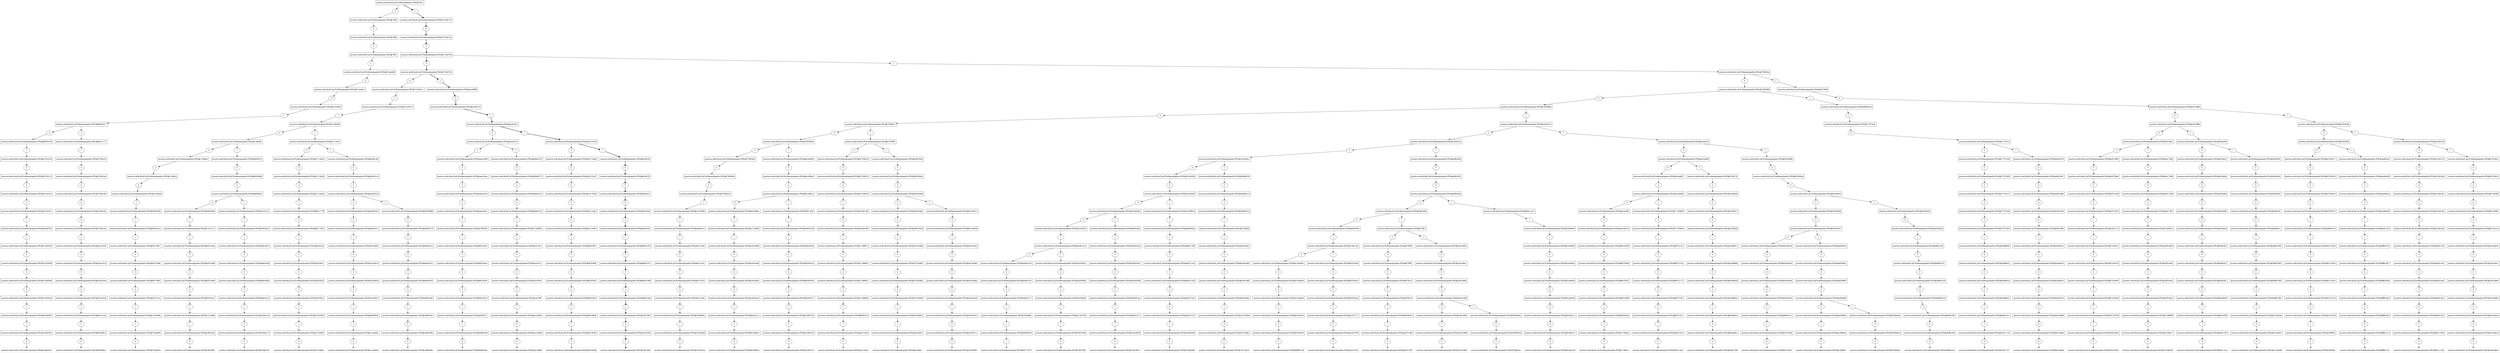 digraph Matriz {  
 size="100,100"; 
    "39658" [shape=box, label="practica.individual2.pd.ProblemaJugador1PD2@782a"];
    "39658,0" [label=0];
    "39658" -> "39658,0";
    "39658,0" -> "24092";
    "24092" [shape=box, label="practica.individual2.pd.ProblemaJugador1PD2@7849"];
    "24092,0" [label=0];
    "24092" -> "24092,0";
    "24092,0" -> "21007";
    "21007" [shape=box, label="practica.individual2.pd.ProblemaJugador1PD2@7868"];
    "21007,0" [label=0];
    "21007" -> "21007,0";
    "21007,0" -> "16448";
    "16448" [shape=box, label="practica.individual2.pd.ProblemaJugador1PD2@7887"];
    "16448,1" [label=1];
    "16448" -> "16448,1";
    "16448,1" -> "16447";
    "16447" [shape=box, label="practica.individual2.pd.ProblemaJugador1PD2@47aa4b88"];
    "16447,0" [label=0];
    "16447" -> "16447,0";
    "16447,0" -> "14373";
    "14373" [shape=box, label="practica.individual2.pd.ProblemaJugador1PD2@47aa4ba7"];
    "14373,0" [label=0];
    "14373" -> "14373,0";
    "14373,0" -> "13280";
    "13280" [shape=box, label="practica.individual2.pd.ProblemaJugador1PD2@47aa4bc6"];
    "13280,1" [label=1];
    "13280" -> "13280,1";
    "13280,1" -> "13279";
    "13279" [shape=box, label="practica.individual2.pd.ProblemaJugador1PD2@80656127"];
    "13279,0" [label=0];
    "13279" -> "13279,0";
    "13279,0" -> "12797";
    "12797" [shape=box, label="practica.individual2.pd.ProblemaJugador1PD2@80656146"];
    "12797,1" [label=1];
    "12797" -> "12797,1";
    "12797,1" -> "12796";
    "12796" [shape=box, label="practica.individual2.pd.ProblemaJugador1PD2@21f19104"];
    "12796,0" [label=0];
    "12796" -> "12796,0";
    "12796,0" -> "12721";
    "12721" [shape=box, label="practica.individual2.pd.ProblemaJugador1PD2@21f19123"];
    "12721,0" [label=0];
    "12721" -> "12721,0";
    "12721,0" -> "12678";
    "12678" [shape=box, label="practica.individual2.pd.ProblemaJugador1PD2@21f19142"];
    "12678,0" [label=0];
    "12678" -> "12678,0";
    "12678,0" -> "12601";
    "12601" [shape=box, label="practica.individual2.pd.ProblemaJugador1PD2@21f19161"];
    "12601,1" [label=1];
    "12601" -> "12601,1";
    "12601,1" -> "12600";
    "12600" [shape=box, label="practica.individual2.pd.ProblemaJugador1PD2@de50f75b"];
    "12600,1" [label=1];
    "12600" -> "12600,1";
    "12600,1" -> "12599";
    "12599" [shape=box, label="practica.individual2.pd.ProblemaJugador1PD2@74c59550"];
    "12599,0" [label=0];
    "12599" -> "12599,0";
    "12599,0" -> "12592";
    "12592" [shape=box, label="practica.individual2.pd.ProblemaJugador1PD2@74c5956f"];
    "12592,0" [label=0];
    "12592" -> "12592,0";
    "12592,0" -> "12591";
    "12591" [shape=box, label="practica.individual2.pd.ProblemaJugador1PD2@74c5958e"];
    "12591,0" [label=0];
    "12591" -> "12591,0";
    "12591,0" -> "12590";
    "12590" [shape=box, label="practica.individual2.pd.ProblemaJugador1PD2@74c595ad"];
    "12590,1" [label=1];
    "12590" -> "12590,1";
    "12590,1" -> "12589";
    "12589" [shape=box, label="practica.individual2.pd.ProblemaJugador1PD2@e4e0bf92"];
    "12589,1" [label=1];
    "12589" -> "12589,1";
    "12589,1" -> "12588";
    "12588" [shape=box, label="practica.individual2.pd.ProblemaJugador1PD2@140e8262"];
    "12588,0" [label=0];
    "12588" -> "12588,0";
    "12588,0" -> "12587";
    "12587" [shape=box, style=dotted, label="practica.individual2.pd.ProblemaJugador1PD2@140e8281"];
    "13279,1" [label=1];
    "13279" -> "13279,1";
    "13279,1" -> "13278";
    "13278" [shape=box, label="practica.individual2.pd.ProblemaJugador1PD2@8b2e1777"];
    "13278,1" [label=1];
    "13278" -> "13278,1";
    "13278,1" -> "13277";
    "13277" [shape=box, label="practica.individual2.pd.ProblemaJugador1PD2@703fa12f"];
    "13277,0" [label=0];
    "13277" -> "13277,0";
    "13277,0" -> "13255";
    "13255" [shape=box, label="practica.individual2.pd.ProblemaJugador1PD2@703fa14e"];
    "13255,0" [label=0];
    "13255" -> "13255,0";
    "13255,0" -> "13244";
    "13244" [shape=box, label="practica.individual2.pd.ProblemaJugador1PD2@703fa16d"];
    "13244,0" [label=0];
    "13244" -> "13244,0";
    "13244,0" -> "13211";
    "13211" [shape=box, label="practica.individual2.pd.ProblemaJugador1PD2@703fa18c"];
    "13211,0" [label=0];
    "13211" -> "13211,0";
    "13211,0" -> "13187";
    "13187" [shape=box, label="practica.individual2.pd.ProblemaJugador1PD2@703fa1ab"];
    "13187,1" [label=1];
    "13187" -> "13187,1";
    "13187,1" -> "13186";
    "13186" [shape=box, label="practica.individual2.pd.ProblemaJugador1PD2@20ac3500"];
    "13186,0" [label=0];
    "13186" -> "13186,0";
    "13186,0" -> "13179";
    "13179" [shape=box, label="practica.individual2.pd.ProblemaJugador1PD2@20ac351f"];
    "13179,0" [label=0];
    "13179" -> "13179,0";
    "13179,0" -> "13178";
    "13178" [shape=box, label="practica.individual2.pd.ProblemaJugador1PD2@20ac353e"];
    "13178,0" [label=0];
    "13178" -> "13178,0";
    "13178,0" -> "13177";
    "13177" [shape=box, label="practica.individual2.pd.ProblemaJugador1PD2@20ac355d"];
    "13177,1" [label=1];
    "13177" -> "13177,1";
    "13177,1" -> "13176";
    "13176" [shape=box, label="practica.individual2.pd.ProblemaJugador1PD2@b5ce15e2"];
    "13176,1" [label=1];
    "13176" -> "13176,1";
    "13176,1" -> "13175";
    "13175" [shape=box, label="practica.individual2.pd.ProblemaJugador1PD2@60cbf612"];
    "13175,0" [label=0];
    "13175" -> "13175,0";
    "13175,0" -> "13174";
    "13174" [shape=box, style=dotted, label="practica.individual2.pd.ProblemaJugador1PD2@60cbf631"];
    "39658,1" [label=1];
    "39658" -> "39658,1"[style=bold,arrowhead=dot];
    "39658,1" -> "39657"[style=bold,arrowhead=dot];
    "39657" [shape=box, label="practica.individual2.pd.ProblemaJugador1PD2@751b9725"];
    "39657,0" [label=0];
    "39657" -> "39657,0"[style=bold,arrowhead=dot];
    "39657,0" -> "37994"[style=bold,arrowhead=dot];
    "37994" [shape=box, label="practica.individual2.pd.ProblemaJugador1PD2@751b9744"];
    "37994,0" [label=0];
    "37994" -> "37994,0"[style=bold,arrowhead=dot];
    "37994,0" -> "35287"[style=bold,arrowhead=dot];
    "35287" [shape=box, label="practica.individual2.pd.ProblemaJugador1PD2@751b9763"];
    "35287,0" [label=0];
    "35287" -> "35287,0"[style=bold,arrowhead=dot];
    "35287,0" -> "30813"[style=bold,arrowhead=dot];
    "30813" [shape=box, label="practica.individual2.pd.ProblemaJugador1PD2@751b9782"];
    "30813,0" [label=0];
    "30813" -> "30813,0";
    "30813,0" -> "28739";
    "28739" [shape=box, label="practica.individual2.pd.ProblemaJugador1PD2@751b97a1"];
    "28739,0" [label=0];
    "28739" -> "28739,0";
    "28739,0" -> "27646";
    "27646" [shape=box, label="practica.individual2.pd.ProblemaJugador1PD2@751b97c0"];
    "27646,1" [label=1];
    "27646" -> "27646,1";
    "27646,1" -> "27645";
    "27645" [shape=box, label="practica.individual2.pd.ProblemaJugador1PD2@11d946d"];
    "27645,0" [label=0];
    "27645" -> "27645,0";
    "27645,0" -> "27163";
    "27163" [shape=box, label="practica.individual2.pd.ProblemaJugador1PD2@11d948c"];
    "27163,0" [label=0];
    "27163" -> "27163,0";
    "27163,0" -> "26824";
    "26824" [shape=box, label="practica.individual2.pd.ProblemaJugador1PD2@11d94ab"];
    "26824,0" [label=0];
    "26824" -> "26824,0";
    "26824,0" -> "26642";
    "26642" [shape=box, label="practica.individual2.pd.ProblemaJugador1PD2@11d94ca"];
    "26642,0" [label=0];
    "26642" -> "26642,0";
    "26642,0" -> "26532";
    "26532" [shape=box, label="practica.individual2.pd.ProblemaJugador1PD2@11d94e9"];
    "26532,1" [label=1];
    "26532" -> "26532,1";
    "26532,1" -> "26531";
    "26531" [shape=box, label="practica.individual2.pd.ProblemaJugador1PD2@9c9f2388"];
    "26531,1" [label=1];
    "26531" -> "26531,1";
    "26531,1" -> "26530";
    "26530" [shape=box, label="practica.individual2.pd.ProblemaJugador1PD2@b955aa14"];
    "26530,1" [label=1];
    "26530" -> "26530,1";
    "26530,1" -> "26529";
    "26529" [shape=box, label="practica.individual2.pd.ProblemaJugador1PD2@fa5739b7"];
    "26529,0" [label=0];
    "26529" -> "26529,0";
    "26529,0" -> "26522";
    "26522" [shape=box, label="practica.individual2.pd.ProblemaJugador1PD2@fa5739d6"];
    "26522,0" [label=0];
    "26522" -> "26522,0";
    "26522,0" -> "26521";
    "26521" [shape=box, label="practica.individual2.pd.ProblemaJugador1PD2@fa5739f5"];
    "26521,0" [label=0];
    "26521" -> "26521,0";
    "26521,0" -> "26520";
    "26520" [shape=box, label="practica.individual2.pd.ProblemaJugador1PD2@fa573a14"];
    "26520,1" [label=1];
    "26520" -> "26520,1";
    "26520,1" -> "26519";
    "26519" [shape=box, label="practica.individual2.pd.ProblemaJugador1PD2@1183a80b"];
    "26519,1" [label=1];
    "26519" -> "26519,1";
    "26519,1" -> "26518";
    "26518" [shape=box, label="practica.individual2.pd.ProblemaJugador1PD2@7bc8a909"];
    "26518,0" [label=0];
    "26518" -> "26518,0";
    "26518,0" -> "26517";
    "26517" [shape=box, style=dotted, label="practica.individual2.pd.ProblemaJugador1PD2@7bc8a928"];
    "27163,1" [label=1];
    "27163" -> "27163,1";
    "27163,1" -> "27162";
    "27162" [shape=box, label="practica.individual2.pd.ProblemaJugador1PD2@b83fc67e"];
    "27162,0" [label=0];
    "27162" -> "27162,0";
    "27162,0" -> "27087";
    "27087" [shape=box, label="practica.individual2.pd.ProblemaJugador1PD2@b83fc69d"];
    "27087,0" [label=0];
    "27087" -> "27087,0";
    "27087,0" -> "27044";
    "27044" [shape=box, label="practica.individual2.pd.ProblemaJugador1PD2@b83fc6bc"];
    "27044,0" [label=0];
    "27044" -> "27044,0";
    "27044,0" -> "26967";
    "26967" [shape=box, label="practica.individual2.pd.ProblemaJugador1PD2@b83fc6db"];
    "26967,1" [label=1];
    "26967" -> "26967,1";
    "26967,1" -> "26966";
    "26966" [shape=box, label="practica.individual2.pd.ProblemaJugador1PD2@11c97121"];
    "26966,1" [label=1];
    "26966" -> "26966,1";
    "26966,1" -> "26965";
    "26965" [shape=box, label="practica.individual2.pd.ProblemaJugador1PD2@b05c544a"];
    "26965,0" [label=0];
    "26965" -> "26965,0";
    "26965,0" -> "26958";
    "26958" [shape=box, label="practica.individual2.pd.ProblemaJugador1PD2@b05c5469"];
    "26958,0" [label=0];
    "26958" -> "26958,0";
    "26958,0" -> "26957";
    "26957" [shape=box, label="practica.individual2.pd.ProblemaJugador1PD2@b05c5488"];
    "26957,0" [label=0];
    "26957" -> "26957,0";
    "26957,0" -> "26956";
    "26956" [shape=box, label="practica.individual2.pd.ProblemaJugador1PD2@b05c54a7"];
    "26956,1" [label=1];
    "26956" -> "26956,1";
    "26956,1" -> "26955";
    "26955" [shape=box, label="practica.individual2.pd.ProblemaJugador1PD2@1c21dfd8"];
    "26955,1" [label=1];
    "26955" -> "26955,1";
    "26955,1" -> "26954";
    "26954" [shape=box, label="practica.individual2.pd.ProblemaJugador1PD2@c4f16adc"];
    "26954,0" [label=0];
    "26954" -> "26954,0";
    "26954,0" -> "26953";
    "26953" [shape=box, style=dotted, label="practica.individual2.pd.ProblemaJugador1PD2@c4f16afb"];
    "27044,1" [label=1];
    "27044" -> "27044,1";
    "27044,1" -> "27043";
    "27043" [shape=box, label="practica.individual2.pd.ProblemaJugador1PD2@c9c32c51"];
    "27043,1" [label=1];
    "27043" -> "27043,1";
    "27043,1" -> "27042";
    "27042" [shape=box, label="practica.individual2.pd.ProblemaJugador1PD2@30b2baa7"];
    "27042,1" [label=1];
    "27042" -> "27042,1";
    "27042,1" -> "27041";
    "27041" [shape=box, label="practica.individual2.pd.ProblemaJugador1PD2@6e9c3bc0"];
    "27041,0" [label=0];
    "27041" -> "27041,0";
    "27041,0" -> "27040";
    "27040" [shape=box, label="practica.individual2.pd.ProblemaJugador1PD2@6e9c3bdf"];
    "27040,0" [label=0];
    "27040" -> "27040,0";
    "27040,0" -> "27039";
    "27039" [shape=box, label="practica.individual2.pd.ProblemaJugador1PD2@6e9c3bfe"];
    "27039,0" [label=0];
    "27039" -> "27039,0";
    "27039,0" -> "27038";
    "27038" [shape=box, label="practica.individual2.pd.ProblemaJugador1PD2@6e9c3c1d"];
    "27038,1" [label=1];
    "27038" -> "27038,1";
    "27038,1" -> "27037";
    "27037" [shape=box, label="practica.individual2.pd.ProblemaJugador1PD2@25dee75e"];
    "27037,0" [label=0];
    "27037" -> "27037,0";
    "27037,0" -> "27036";
    "27036" [shape=box, label="practica.individual2.pd.ProblemaJugador1PD2@25dee77d"];
    "27036,0" [label=0];
    "27036" -> "27036,0";
    "27036,0" -> "27035";
    "27035" [shape=box, style=dotted, label="practica.individual2.pd.ProblemaJugador1PD2@25dee79c"];
    "27645,1" [label=1];
    "27645" -> "27645,1";
    "27645,1" -> "27644";
    "27644" [shape=box, label="practica.individual2.pd.ProblemaJugador1PD2@217c4cf1"];
    "27644,0" [label=0];
    "27644" -> "27644,0";
    "27644,0" -> "27501";
    "27501" [shape=box, label="practica.individual2.pd.ProblemaJugador1PD2@217c4d10"];
    "27501,0" [label=0];
    "27501" -> "27501,0";
    "27501,0" -> "27426";
    "27426" [shape=box, label="practica.individual2.pd.ProblemaJugador1PD2@217c4d2f"];
    "27426,0" [label=0];
    "27426" -> "27426,0";
    "27426,0" -> "27383";
    "27383" [shape=box, label="practica.individual2.pd.ProblemaJugador1PD2@217c4d4e"];
    "27383,1" [label=1];
    "27383" -> "27383,1";
    "27383,1" -> "27382";
    "27382" [shape=box, label="practica.individual2.pd.ProblemaJugador1PD2@881777ff"];
    "27382,0" [label=0];
    "27382" -> "27382,0";
    "27382,0" -> "27358";
    "27358" [shape=box, label="practica.individual2.pd.ProblemaJugador1PD2@8817781e"];
    "27358,1" [label=1];
    "27358" -> "27358,1";
    "27358,1" -> "27357";
    "27357" [shape=box, label="practica.individual2.pd.ProblemaJugador1PD2@3cf2ced"];
    "27357,0" [label=0];
    "27357" -> "27357,0";
    "27357,0" -> "27350";
    "27350" [shape=box, label="practica.individual2.pd.ProblemaJugador1PD2@3cf2d0c"];
    "27350,0" [label=0];
    "27350" -> "27350,0";
    "27350,0" -> "27349";
    "27349" [shape=box, label="practica.individual2.pd.ProblemaJugador1PD2@3cf2d2b"];
    "27349,0" [label=0];
    "27349" -> "27349,0";
    "27349,0" -> "27348";
    "27348" [shape=box, label="practica.individual2.pd.ProblemaJugador1PD2@3cf2d4a"];
    "27348,1" [label=1];
    "27348" -> "27348,1";
    "27348,1" -> "27347";
    "27347" [shape=box, label="practica.individual2.pd.ProblemaJugador1PD2@370a1b95"];
    "27347,1" [label=1];
    "27347" -> "27347,1";
    "27347,1" -> "27346";
    "27346" [shape=box, label="practica.individual2.pd.ProblemaJugador1PD2@710a6bf"];
    "27346,0" [label=0];
    "27346" -> "27346,0";
    "27346,0" -> "27345";
    "27345" [shape=box, style=dotted, label="practica.individual2.pd.ProblemaJugador1PD2@710a6de"];
    "27644,1" [label=1];
    "27644" -> "27644,1";
    "27644,1" -> "27643";
    "27643" [shape=box, label="practica.individual2.pd.ProblemaJugador1PD2@a3b81af5"];
    "27643,0" [label=0];
    "27643" -> "27643,0";
    "27643,0" -> "27621";
    "27621" [shape=box, label="practica.individual2.pd.ProblemaJugador1PD2@a3b81b14"];
    "27621,0" [label=0];
    "27621" -> "27621,0";
    "27621,0" -> "27610";
    "27610" [shape=box, label="practica.individual2.pd.ProblemaJugador1PD2@a3b81b33"];
    "27610,0" [label=0];
    "27610" -> "27610,0";
    "27610,0" -> "27577";
    "27577" [shape=box, label="practica.individual2.pd.ProblemaJugador1PD2@a3b81b52"];
    "27577,0" [label=0];
    "27577" -> "27577,0";
    "27577,0" -> "27553";
    "27553" [shape=box, label="practica.individual2.pd.ProblemaJugador1PD2@a3b81b71"];
    "27553,1" [label=1];
    "27553" -> "27553,1";
    "27553,1" -> "27552";
    "27552" [shape=box, label="practica.individual2.pd.ProblemaJugador1PD2@5c42f3fa"];
    "27552,0" [label=0];
    "27552" -> "27552,0";
    "27552,0" -> "27545";
    "27545" [shape=box, label="practica.individual2.pd.ProblemaJugador1PD2@5c42f419"];
    "27545,0" [label=0];
    "27545" -> "27545,0";
    "27545,0" -> "27544";
    "27544" [shape=box, label="practica.individual2.pd.ProblemaJugador1PD2@5c42f438"];
    "27544,0" [label=0];
    "27544" -> "27544,0";
    "27544,0" -> "27543";
    "27543" [shape=box, label="practica.individual2.pd.ProblemaJugador1PD2@5c42f457"];
    "27543,1" [label=1];
    "27543" -> "27543,1";
    "27543,1" -> "27542";
    "27542" [shape=box, label="practica.individual2.pd.ProblemaJugador1PD2@ed0f3628"];
    "27542,1" [label=1];
    "27542" -> "27542,1";
    "27542,1" -> "27541";
    "27541" [shape=box, label="practica.individual2.pd.ProblemaJugador1PD2@11aede8c"];
    "27541,0" [label=0];
    "27541" -> "27541,0";
    "27541,0" -> "27540";
    "27540" [shape=box, style=dotted, label="practica.individual2.pd.ProblemaJugador1PD2@11aedeab"];
    "27610,1" [label=1];
    "27610" -> "27610,1";
    "27610,1" -> "27609";
    "27609" [shape=box, label="practica.individual2.pd.ProblemaJugador1PD2@4d5566f6"];
    "27609,0" [label=0];
    "27609" -> "27609,0";
    "27609,0" -> "27600";
    "27600" [shape=box, label="practica.individual2.pd.ProblemaJugador1PD2@4d556715"];
    "27600,1" [label=1];
    "27600" -> "27600,1";
    "27600,1" -> "27599";
    "27599" [shape=box, label="practica.individual2.pd.ProblemaJugador1PD2@e64f1d12"];
    "27599,0" [label=0];
    "27599" -> "27599,0";
    "27599,0" -> "27598";
    "27598" [shape=box, label="practica.individual2.pd.ProblemaJugador1PD2@e64f1d31"];
    "27598,0" [label=0];
    "27598" -> "27598,0";
    "27598,0" -> "27597";
    "27597" [shape=box, label="practica.individual2.pd.ProblemaJugador1PD2@e64f1d50"];
    "27597,0" [label=0];
    "27597" -> "27597,0";
    "27597,0" -> "27596";
    "27596" [shape=box, label="practica.individual2.pd.ProblemaJugador1PD2@e64f1d6f"];
    "27596,1" [label=1];
    "27596" -> "27596,1";
    "27596,1" -> "27595";
    "27595" [shape=box, label="practica.individual2.pd.ProblemaJugador1PD2@a488304c"];
    "27595,0" [label=0];
    "27595" -> "27595,0";
    "27595,0" -> "27594";
    "27594" [shape=box, label="practica.individual2.pd.ProblemaJugador1PD2@a488306b"];
    "27594,0" [label=0];
    "27594" -> "27594,0";
    "27594,0" -> "27593";
    "27593" [shape=box, style=dotted, label="practica.individual2.pd.ProblemaJugador1PD2@a488308a"];
    "30813,1" [label=1];
    "30813" -> "30813,1"[style=bold,arrowhead=dot];
    "30813,1" -> "30812"[style=bold,arrowhead=dot];
    "30812" [shape=box, label="practica.individual2.pd.ProblemaJugador1PD2@ac40f6f9"];
    "30812,0" [label=0];
    "30812" -> "30812,0"[style=bold,arrowhead=dot];
    "30812,0" -> "30432"[style=bold,arrowhead=dot];
    "30432" [shape=box, label="practica.individual2.pd.ProblemaJugador1PD2@ac40f718"];
    "30432,1" [label=1];
    "30432" -> "30432,1"[style=bold,arrowhead=dot];
    "30432,1" -> "30431"[style=bold,arrowhead=dot];
    "30431" [shape=box, label="practica.individual2.pd.ProblemaJugador1PD2@aea42051"];
    "30431,0" [label=0];
    "30431" -> "30431,0";
    "30431,0" -> "30243";
    "30243" [shape=box, label="practica.individual2.pd.ProblemaJugador1PD2@aea42070"];
    "30243,0" [label=0];
    "30243" -> "30243,0";
    "30243,0" -> "30100";
    "30100" [shape=box, label="practica.individual2.pd.ProblemaJugador1PD2@aea4208f"];
    "30100,0" [label=0];
    "30100" -> "30100,0";
    "30100,0" -> "30025";
    "30025" [shape=box, label="practica.individual2.pd.ProblemaJugador1PD2@aea420ae"];
    "30025,0" [label=0];
    "30025" -> "30025,0";
    "30025,0" -> "29982";
    "29982" [shape=box, label="practica.individual2.pd.ProblemaJugador1PD2@aea420cd"];
    "29982,0" [label=0];
    "29982" -> "29982,0";
    "29982,0" -> "29905";
    "29905" [shape=box, label="practica.individual2.pd.ProblemaJugador1PD2@aea420ec"];
    "29905,1" [label=1];
    "29905" -> "29905,1";
    "29905,1" -> "29904";
    "29904" [shape=box, label="practica.individual2.pd.ProblemaJugador1PD2@e7f05930"];
    "29904,1" [label=1];
    "29904" -> "29904,1";
    "29904,1" -> "29903";
    "29903" [shape=box, label="practica.individual2.pd.ProblemaJugador1PD2@9f126e1b"];
    "29903,0" [label=0];
    "29903" -> "29903,0";
    "29903,0" -> "29896";
    "29896" [shape=box, label="practica.individual2.pd.ProblemaJugador1PD2@9f126e3a"];
    "29896,0" [label=0];
    "29896" -> "29896,0";
    "29896,0" -> "29895";
    "29895" [shape=box, label="practica.individual2.pd.ProblemaJugador1PD2@9f126e59"];
    "29895,0" [label=0];
    "29895" -> "29895,0";
    "29895,0" -> "29894";
    "29894" [shape=box, label="practica.individual2.pd.ProblemaJugador1PD2@9f126e78"];
    "29894,1" [label=1];
    "29894" -> "29894,1";
    "29894,1" -> "29893";
    "29893" [shape=box, label="practica.individual2.pd.ProblemaJugador1PD2@42f0027"];
    "29893,1" [label=1];
    "29893" -> "29893,1";
    "29893,1" -> "29892";
    "29892" [shape=box, label="practica.individual2.pd.ProblemaJugador1PD2@de88546d"];
    "29892,0" [label=0];
    "29892" -> "29892,0";
    "29892,0" -> "29891";
    "29891" [shape=box, style=dotted, label="practica.individual2.pd.ProblemaJugador1PD2@de88548c"];
    "30243,1" [label=1];
    "30243" -> "30243,1";
    "30243,1" -> "30242";
    "30242" [shape=box, label="practica.individual2.pd.ProblemaJugador1PD2@bb8ab756"];
    "30242,0" [label=0];
    "30242" -> "30242,0";
    "30242,0" -> "30220";
    "30220" [shape=box, label="practica.individual2.pd.ProblemaJugador1PD2@bb8ab775"];
    "30220,0" [label=0];
    "30220" -> "30220,0";
    "30220,0" -> "30209";
    "30209" [shape=box, label="practica.individual2.pd.ProblemaJugador1PD2@bb8ab794"];
    "30209,0" [label=0];
    "30209" -> "30209,0";
    "30209,0" -> "30176";
    "30176" [shape=box, label="practica.individual2.pd.ProblemaJugador1PD2@bb8ab7b3"];
    "30176,1" [label=1];
    "30176" -> "30176,1";
    "30176,1" -> "30175";
    "30175" [shape=box, label="practica.individual2.pd.ProblemaJugador1PD2@77dc9b85"];
    "30175,1" [label=1];
    "30175" -> "30175,1";
    "30175,1" -> "30174";
    "30174" [shape=box, label="practica.individual2.pd.ProblemaJugador1PD2@cae76a2"];
    "30174,0" [label=0];
    "30174" -> "30174,0";
    "30174,0" -> "30173";
    "30173" [shape=box, label="practica.individual2.pd.ProblemaJugador1PD2@cae76c1"];
    "30173,0" [label=0];
    "30173" -> "30173,0";
    "30173,0" -> "30172";
    "30172" [shape=box, label="practica.individual2.pd.ProblemaJugador1PD2@cae76e0"];
    "30172,0" [label=0];
    "30172" -> "30172,0";
    "30172,0" -> "30171";
    "30171" [shape=box, label="practica.individual2.pd.ProblemaJugador1PD2@cae76ff"];
    "30171,1" [label=1];
    "30171" -> "30171,1";
    "30171,1" -> "30170";
    "30170" [shape=box, label="practica.individual2.pd.ProblemaJugador1PD2@4a1408bc"];
    "30170,0" [label=0];
    "30170" -> "30170,0";
    "30170,0" -> "30169";
    "30169" [shape=box, label="practica.individual2.pd.ProblemaJugador1PD2@4a1408db"];
    "30169,0" [label=0];
    "30169" -> "30169,0";
    "30169,0" -> "30168";
    "30168" [shape=box, style=dotted, label="practica.individual2.pd.ProblemaJugador1PD2@4a1408fa"];
    "30431,1" [label=1];
    "30431" -> "30431,1"[style=bold,arrowhead=dot];
    "30431,1" -> "30430"[style=bold,arrowhead=dot];
    "30430" [shape=box, label="practica.individual2.pd.ProblemaJugador1PD2@24c73dc9"];
    "30430,0" [label=0];
    "30430" -> "30430,0";
    "30430,0" -> "30385";
    "30385" [shape=box, label="practica.individual2.pd.ProblemaJugador1PD2@24c73de8"];
    "30385,0" [label=0];
    "30385" -> "30385,0";
    "30385,0" -> "30363";
    "30363" [shape=box, label="practica.individual2.pd.ProblemaJugador1PD2@24c73e07"];
    "30363,0" [label=0];
    "30363" -> "30363,0";
    "30363,0" -> "30352";
    "30352" [shape=box, label="practica.individual2.pd.ProblemaJugador1PD2@24c73e26"];
    "30352,0" [label=0];
    "30352" -> "30352,0";
    "30352,0" -> "30319";
    "30319" [shape=box, label="practica.individual2.pd.ProblemaJugador1PD2@24c73e45"];
    "30319,0" [label=0];
    "30319" -> "30319,0";
    "30319,0" -> "30295";
    "30295" [shape=box, label="practica.individual2.pd.ProblemaJugador1PD2@24c73e64"];
    "30295,1" [label=1];
    "30295" -> "30295,1";
    "30295,1" -> "30294";
    "30294" [shape=box, label="practica.individual2.pd.ProblemaJugador1PD2@fd182f67"];
    "30294,0" [label=0];
    "30294" -> "30294,0";
    "30294,0" -> "30287";
    "30287" [shape=box, label="practica.individual2.pd.ProblemaJugador1PD2@fd182f86"];
    "30287,0" [label=0];
    "30287" -> "30287,0";
    "30287,0" -> "30286";
    "30286" [shape=box, label="practica.individual2.pd.ProblemaJugador1PD2@fd182fa5"];
    "30286,0" [label=0];
    "30286" -> "30286,0";
    "30286,0" -> "30285";
    "30285" [shape=box, label="practica.individual2.pd.ProblemaJugador1PD2@fd182fc4"];
    "30285,1" [label=1];
    "30285" -> "30285,1";
    "30285,1" -> "30284";
    "30284" [shape=box, label="practica.individual2.pd.ProblemaJugador1PD2@66e1685b"];
    "30284,1" [label=1];
    "30284" -> "30284,1";
    "30284,1" -> "30283";
    "30283" [shape=box, label="practica.individual2.pd.ProblemaJugador1PD2@d222f2b9"];
    "30283,0" [label=0];
    "30283" -> "30283,0";
    "30283,0" -> "30282";
    "30282" [shape=box, style=dotted, label="practica.individual2.pd.ProblemaJugador1PD2@d222f2d8"];
    "30430,1" [label=1];
    "30430" -> "30430,1"[style=bold,arrowhead=dot];
    "30430,1" -> "30429"[style=bold,arrowhead=dot];
    "30429" [shape=box, label="practica.individual2.pd.ProblemaJugador1PD2@9cb4559"];
    "30429,0" [label=0];
    "30429" -> "30429,0"[style=bold,arrowhead=dot];
    "30429,0" -> "30428"[style=bold,arrowhead=dot];
    "30428" [shape=box, label="practica.individual2.pd.ProblemaJugador1PD2@9cb4578"];
    "30428,0" [label=0];
    "30428" -> "30428,0"[style=bold,arrowhead=dot];
    "30428,0" -> "30427"[style=bold,arrowhead=dot];
    "30427" [shape=box, label="practica.individual2.pd.ProblemaJugador1PD2@9cb4597"];
    "30427,0" [label=0];
    "30427" -> "30427,0"[style=bold,arrowhead=dot];
    "30427,0" -> "30417"[style=bold,arrowhead=dot];
    "30417" [shape=box, label="practica.individual2.pd.ProblemaJugador1PD2@9cb45b6"];
    "30417,0" [label=0];
    "30417" -> "30417,0"[style=bold,arrowhead=dot];
    "30417,0" -> "30408"[style=bold,arrowhead=dot];
    "30408" [shape=box, label="practica.individual2.pd.ProblemaJugador1PD2@9cb45d5"];
    "30408,1" [label=1];
    "30408" -> "30408,1"[style=bold,arrowhead=dot];
    "30408,1" -> "30407"[style=bold,arrowhead=dot];
    "30407" [shape=box, label="practica.individual2.pd.ProblemaJugador1PD2@b8951652"];
    "30407,0" [label=0];
    "30407" -> "30407,0"[style=bold,arrowhead=dot];
    "30407,0" -> "30406"[style=bold,arrowhead=dot];
    "30406" [shape=box, label="practica.individual2.pd.ProblemaJugador1PD2@b8951671"];
    "30406,0" [label=0];
    "30406" -> "30406,0"[style=bold,arrowhead=dot];
    "30406,0" -> "30405"[style=bold,arrowhead=dot];
    "30405" [shape=box, label="practica.individual2.pd.ProblemaJugador1PD2@b8951690"];
    "30405,0" [label=0];
    "30405" -> "30405,0"[style=bold,arrowhead=dot];
    "30405,0" -> "30404"[style=bold,arrowhead=dot];
    "30404" [shape=box, label="practica.individual2.pd.ProblemaJugador1PD2@b89516af"];
    "30404,1" [label=1];
    "30404" -> "30404,1"[style=bold,arrowhead=dot];
    "30404,1" -> "30403"[style=bold,arrowhead=dot];
    "30403" [shape=box, label="practica.individual2.pd.ProblemaJugador1PD2@1b015f0c"];
    "30403,0" [label=0];
    "30403" -> "30403,0"[style=bold,arrowhead=dot];
    "30403,0" -> "30402"[style=bold,arrowhead=dot];
    "30402" [shape=box, label="practica.individual2.pd.ProblemaJugador1PD2@1b015f2b"];
    "30402,0" [label=0];
    "30402" -> "30402,0"[style=bold,arrowhead=dot];
    "30402,0" -> "30401"[style=bold,arrowhead=dot];
    "30401" [shape=box, style=dotted, label="practica.individual2.pd.ProblemaJugador1PD2@1b015f4a"];
    "35287,1" [label=1];
    "35287" -> "35287,1";
    "35287,1" -> "35286";
    "35286" [shape=box, label="practica.individual2.pd.ProblemaJugador1PD2@75f3084a"];
    "35286,0" [label=0];
    "35286" -> "35286,0";
    "35286,0" -> "33987";
    "33987" [shape=box, label="practica.individual2.pd.ProblemaJugador1PD2@75f30869"];
    "33987,0" [label=0];
    "33987" -> "33987,0";
    "33987,0" -> "33318";
    "33318" [shape=box, label="practica.individual2.pd.ProblemaJugador1PD2@75f30888"];
    "33318,0" [label=0];
    "33318" -> "33318,0";
    "33318,0" -> "32294";
    "32294" [shape=box, label="practica.individual2.pd.ProblemaJugador1PD2@75f308a7"];
    "32294,0" [label=0];
    "32294" -> "32294,0";
    "32294,0" -> "31812";
    "31812" [shape=box, label="practica.individual2.pd.ProblemaJugador1PD2@75f308c6"];
    "31812,0" [label=0];
    "31812" -> "31812,0";
    "31812,0" -> "31473";
    "31473" [shape=box, label="practica.individual2.pd.ProblemaJugador1PD2@75f308e5"];
    "31473,0" [label=0];
    "31473" -> "31473,0";
    "31473,0" -> "31291";
    "31291" [shape=box, label="practica.individual2.pd.ProblemaJugador1PD2@75f30904"];
    "31291,0" [label=0];
    "31291" -> "31291,0";
    "31291,0" -> "31181";
    "31181" [shape=box, label="practica.individual2.pd.ProblemaJugador1PD2@75f30923"];
    "31181,1" [label=1];
    "31181" -> "31181,1";
    "31181,1" -> "31180";
    "31180" [shape=box, label="practica.individual2.pd.ProblemaJugador1PD2@c278368e"];
    "31180,1" [label=1];
    "31180" -> "31180,1";
    "31180,1" -> "31179";
    "31179" [shape=box, label="practica.individual2.pd.ProblemaJugador1PD2@4e9ef7ce"];
    "31179,1" [label=1];
    "31179" -> "31179,1";
    "31179,1" -> "31178";
    "31178" [shape=box, label="practica.individual2.pd.ProblemaJugador1PD2@e37a33d"];
    "31178,0" [label=0];
    "31178" -> "31178,0";
    "31178,0" -> "31171";
    "31171" [shape=box, label="practica.individual2.pd.ProblemaJugador1PD2@e37a35c"];
    "31171,0" [label=0];
    "31171" -> "31171,0";
    "31171,0" -> "31170";
    "31170" [shape=box, label="practica.individual2.pd.ProblemaJugador1PD2@e37a37b"];
    "31170,0" [label=0];
    "31170" -> "31170,0";
    "31170,0" -> "31169";
    "31169" [shape=box, label="practica.individual2.pd.ProblemaJugador1PD2@e37a39a"];
    "31169,1" [label=1];
    "31169" -> "31169,1";
    "31169,1" -> "31168";
    "31168" [shape=box, label="practica.individual2.pd.ProblemaJugador1PD2@79b06f45"];
    "31168,1" [label=1];
    "31168" -> "31168,1";
    "31168,1" -> "31167";
    "31167" [shape=box, label="practica.individual2.pd.ProblemaJugador1PD2@1934c90f"];
    "31167,0" [label=0];
    "31167" -> "31167,0";
    "31167,0" -> "31166";
    "31166" [shape=box, style=dotted, label="practica.individual2.pd.ProblemaJugador1PD2@1934c92e"];
    "31812,1" [label=1];
    "31812" -> "31812,1";
    "31812,1" -> "31811";
    "31811" [shape=box, label="practica.individual2.pd.ProblemaJugador1PD2@de18d984"];
    "31811,0" [label=0];
    "31811" -> "31811,0";
    "31811,0" -> "31736";
    "31736" [shape=box, label="practica.individual2.pd.ProblemaJugador1PD2@de18d9a3"];
    "31736,0" [label=0];
    "31736" -> "31736,0";
    "31736,0" -> "31693";
    "31693" [shape=box, label="practica.individual2.pd.ProblemaJugador1PD2@de18d9c2"];
    "31693,0" [label=0];
    "31693" -> "31693,0";
    "31693,0" -> "31616";
    "31616" [shape=box, label="practica.individual2.pd.ProblemaJugador1PD2@de18d9e1"];
    "31616,1" [label=1];
    "31616" -> "31616,1";
    "31616,1" -> "31615";
    "31615" [shape=box, label="practica.individual2.pd.ProblemaJugador1PD2@a712bedb"];
    "31615,1" [label=1];
    "31615" -> "31615,1";
    "31615,1" -> "31614";
    "31614" [shape=box, label="practica.individual2.pd.ProblemaJugador1PD2@c43cbdd0"];
    "31614,0" [label=0];
    "31614" -> "31614,0";
    "31614,0" -> "31607";
    "31607" [shape=box, label="practica.individual2.pd.ProblemaJugador1PD2@c43cbdef"];
    "31607,0" [label=0];
    "31607" -> "31607,0";
    "31607,0" -> "31606";
    "31606" [shape=box, label="practica.individual2.pd.ProblemaJugador1PD2@c43cbe0e"];
    "31606,0" [label=0];
    "31606" -> "31606,0";
    "31606,0" -> "31605";
    "31605" [shape=box, label="practica.individual2.pd.ProblemaJugador1PD2@c43cbe2d"];
    "31605,1" [label=1];
    "31605" -> "31605,1";
    "31605,1" -> "31604";
    "31604" [shape=box, label="practica.individual2.pd.ProblemaJugador1PD2@844ea712"];
    "31604,1" [label=1];
    "31604" -> "31604,1";
    "31604,1" -> "31603";
    "31603" [shape=box, label="practica.individual2.pd.ProblemaJugador1PD2@625d8ae2"];
    "31603,0" [label=0];
    "31603" -> "31603,0";
    "31603,0" -> "31602";
    "31602" [shape=box, style=dotted, label="practica.individual2.pd.ProblemaJugador1PD2@625d8b01"];
    "31693,1" [label=1];
    "31693" -> "31693,1";
    "31693,1" -> "31692";
    "31692" [shape=box, label="practica.individual2.pd.ProblemaJugador1PD2@5f0c7a0b"];
    "31692,1" [label=1];
    "31692" -> "31692,1";
    "31692,1" -> "31691";
    "31691" [shape=box, label="practica.individual2.pd.ProblemaJugador1PD2@4493242d"];
    "31691,1" [label=1];
    "31691" -> "31691,1";
    "31691,1" -> "31690";
    "31690" [shape=box, label="practica.individual2.pd.ProblemaJugador1PD2@d6c902fa"];
    "31690,0" [label=0];
    "31690" -> "31690,0";
    "31690,0" -> "31689";
    "31689" [shape=box, label="practica.individual2.pd.ProblemaJugador1PD2@d6c90319"];
    "31689,0" [label=0];
    "31689" -> "31689,0";
    "31689,0" -> "31688";
    "31688" [shape=box, label="practica.individual2.pd.ProblemaJugador1PD2@d6c90338"];
    "31688,0" [label=0];
    "31688" -> "31688,0";
    "31688,0" -> "31687";
    "31687" [shape=box, label="practica.individual2.pd.ProblemaJugador1PD2@d6c90357"];
    "31687,1" [label=1];
    "31687" -> "31687,1";
    "31687,1" -> "31686";
    "31686" [shape=box, label="practica.individual2.pd.ProblemaJugador1PD2@c34b0764"];
    "31686,0" [label=0];
    "31686" -> "31686,0";
    "31686,0" -> "31685";
    "31685" [shape=box, label="practica.individual2.pd.ProblemaJugador1PD2@c34b0783"];
    "31685,0" [label=0];
    "31685" -> "31685,0";
    "31685,0" -> "31684";
    "31684" [shape=box, style=dotted, label="practica.individual2.pd.ProblemaJugador1PD2@c34b07a2"];
    "32294,1" [label=1];
    "32294" -> "32294,1";
    "32294,1" -> "32293";
    "32293" [shape=box, label="practica.individual2.pd.ProblemaJugador1PD2@47555ff7"];
    "32293,0" [label=0];
    "32293" -> "32293,0";
    "32293,0" -> "32150";
    "32150" [shape=box, label="practica.individual2.pd.ProblemaJugador1PD2@47556016"];
    "32150,0" [label=0];
    "32150" -> "32150,0";
    "32150,0" -> "32075";
    "32075" [shape=box, label="practica.individual2.pd.ProblemaJugador1PD2@47556035"];
    "32075,0" [label=0];
    "32075" -> "32075,0";
    "32075,0" -> "32032";
    "32032" [shape=box, label="practica.individual2.pd.ProblemaJugador1PD2@47556054"];
    "32032,1" [label=1];
    "32032" -> "32032,1";
    "32032,1" -> "32031";
    "32031" [shape=box, label="practica.individual2.pd.ProblemaJugador1PD2@1d60c5b9"];
    "32031,0" [label=0];
    "32031" -> "32031,0";
    "32031,0" -> "32007";
    "32007" [shape=box, label="practica.individual2.pd.ProblemaJugador1PD2@1d60c5d8"];
    "32007,1" [label=1];
    "32007" -> "32007,1";
    "32007,1" -> "32006";
    "32006" [shape=box, label="practica.individual2.pd.ProblemaJugador1PD2@17af9673"];
    "32006,0" [label=0];
    "32006" -> "32006,0";
    "32006,0" -> "31999";
    "31999" [shape=box, label="practica.individual2.pd.ProblemaJugador1PD2@17af9692"];
    "31999,0" [label=0];
    "31999" -> "31999,0";
    "31999,0" -> "31998";
    "31998" [shape=box, label="practica.individual2.pd.ProblemaJugador1PD2@17af96b1"];
    "31998,0" [label=0];
    "31998" -> "31998,0";
    "31998,0" -> "31997";
    "31997" [shape=box, label="practica.individual2.pd.ProblemaJugador1PD2@17af96d0"];
    "31997,1" [label=1];
    "31997" -> "31997,1";
    "31997,1" -> "31996";
    "31996" [shape=box, label="practica.individual2.pd.ProblemaJugador1PD2@9f36e2cf"];
    "31996,1" [label=1];
    "31996" -> "31996,1";
    "31996,1" -> "31995";
    "31995" [shape=box, label="practica.individual2.pd.ProblemaJugador1PD2@a47cc6c5"];
    "31995,0" [label=0];
    "31995" -> "31995,0";
    "31995,0" -> "31994";
    "31994" [shape=box, style=dotted, label="practica.individual2.pd.ProblemaJugador1PD2@a47cc6e4"];
    "32293,1" [label=1];
    "32293" -> "32293,1";
    "32293,1" -> "32292";
    "32292" [shape=box, label="practica.individual2.pd.ProblemaJugador1PD2@390168af"];
    "32292,0" [label=0];
    "32292" -> "32292,0";
    "32292,0" -> "32270";
    "32270" [shape=box, label="practica.individual2.pd.ProblemaJugador1PD2@390168ce"];
    "32270,0" [label=0];
    "32270" -> "32270,0";
    "32270,0" -> "32259";
    "32259" [shape=box, label="practica.individual2.pd.ProblemaJugador1PD2@390168ed"];
    "32259,0" [label=0];
    "32259" -> "32259,0";
    "32259,0" -> "32226";
    "32226" [shape=box, label="practica.individual2.pd.ProblemaJugador1PD2@3901690c"];
    "32226,0" [label=0];
    "32226" -> "32226,0";
    "32226,0" -> "32202";
    "32202" [shape=box, label="practica.individual2.pd.ProblemaJugador1PD2@3901692b"];
    "32202,1" [label=1];
    "32202" -> "32202,1";
    "32202,1" -> "32201";
    "32201" [shape=box, label="practica.individual2.pd.ProblemaJugador1PD2@70235d80"];
    "32201,0" [label=0];
    "32201" -> "32201,0";
    "32201,0" -> "32194";
    "32194" [shape=box, label="practica.individual2.pd.ProblemaJugador1PD2@70235d9f"];
    "32194,0" [label=0];
    "32194" -> "32194,0";
    "32194,0" -> "32193";
    "32193" [shape=box, label="practica.individual2.pd.ProblemaJugador1PD2@70235dbe"];
    "32193,0" [label=0];
    "32193" -> "32193,0";
    "32193,0" -> "32192";
    "32192" [shape=box, label="practica.individual2.pd.ProblemaJugador1PD2@70235ddd"];
    "32192,1" [label=1];
    "32192" -> "32192,1";
    "32192,1" -> "32191";
    "32191" [shape=box, label="practica.individual2.pd.ProblemaJugador1PD2@553bfd62"];
    "32191,1" [label=1];
    "32191" -> "32191,1";
    "32191,1" -> "32190";
    "32190" [shape=box, label="practica.individual2.pd.ProblemaJugador1PD2@af1afe92"];
    "32190,0" [label=0];
    "32190" -> "32190,0";
    "32190,0" -> "32189";
    "32189" [shape=box, style=dotted, label="practica.individual2.pd.ProblemaJugador1PD2@af1afeb1"];
    "32259,1" [label=1];
    "32259" -> "32259,1";
    "32259,1" -> "32258";
    "32258" [shape=box, label="practica.individual2.pd.ProblemaJugador1PD2@6135d07c"];
    "32258,0" [label=0];
    "32258" -> "32258,0";
    "32258,0" -> "32249";
    "32249" [shape=box, label="practica.individual2.pd.ProblemaJugador1PD2@6135d09b"];
    "32249,1" [label=1];
    "32249" -> "32249,1";
    "32249,1" -> "32248";
    "32248" [shape=box, label="practica.individual2.pd.ProblemaJugador1PD2@4e7be44c"];
    "32248,0" [label=0];
    "32248" -> "32248,0";
    "32248,0" -> "32247";
    "32247" [shape=box, label="practica.individual2.pd.ProblemaJugador1PD2@4e7be46b"];
    "32247,0" [label=0];
    "32247" -> "32247,0";
    "32247,0" -> "32246";
    "32246" [shape=box, label="practica.individual2.pd.ProblemaJugador1PD2@4e7be48a"];
    "32246,0" [label=0];
    "32246" -> "32246,0";
    "32246,0" -> "32245";
    "32245" [shape=box, label="practica.individual2.pd.ProblemaJugador1PD2@4e7be4a9"];
    "32245,1" [label=1];
    "32245" -> "32245,1";
    "32245,1" -> "32244";
    "32244" [shape=box, label="practica.individual2.pd.ProblemaJugador1PD2@41f45052"];
    "32244,0" [label=0];
    "32244" -> "32244,0";
    "32244,0" -> "32243";
    "32243" [shape=box, label="practica.individual2.pd.ProblemaJugador1PD2@41f45071"];
    "32243,0" [label=0];
    "32243" -> "32243,0";
    "32243,0" -> "32242";
    "32242" [shape=box, style=dotted, label="practica.individual2.pd.ProblemaJugador1PD2@41f45090"];
    "33318,1" [label=1];
    "33318" -> "33318,1";
    "33318,1" -> "33317";
    "33317" [shape=box, label="practica.individual2.pd.ProblemaJugador1PD2@1b343cc3"];
    "33317,0" [label=0];
    "33317" -> "33317,0";
    "33317,0" -> "33004";
    "33004" [shape=box, label="practica.individual2.pd.ProblemaJugador1PD2@1b343ce2"];
    "33004,0" [label=0];
    "33004" -> "33004,0";
    "33004,0" -> "32778";
    "32778" [shape=box, label="practica.individual2.pd.ProblemaJugador1PD2@1b343d01"];
    "32778,0" [label=0];
    "32778" -> "32778,0";
    "32778,0" -> "32657";
    "32657" [shape=box, label="practica.individual2.pd.ProblemaJugador1PD2@1b343d20"];
    "32657,0" [label=0];
    "32657" -> "32657,0";
    "32657,0" -> "32583";
    "32583" [shape=box, label="practica.individual2.pd.ProblemaJugador1PD2@1b343d3f"];
    "32583,0" [label=0];
    "32583" -> "32583,0";
    "32583,0" -> "32476";
    "32476" [shape=box, label="practica.individual2.pd.ProblemaJugador1PD2@1b343d5e"];
    "32476,0" [label=0];
    "32476" -> "32476,0";
    "32476,0" -> "32404";
    "32404" [shape=box, label="practica.individual2.pd.ProblemaJugador1PD2@1b343d7d"];
    "32404,1" [label=1];
    "32404" -> "32404,1";
    "32404,1" -> "32403";
    "32403" [shape=box, label="practica.individual2.pd.ProblemaJugador1PD2@d44b1314"];
    "32403,0" [label=0];
    "32403" -> "32403,0";
    "32403,0" -> "32388";
    "32388" [shape=box, label="practica.individual2.pd.ProblemaJugador1PD2@d44b1333"];
    "32388,0" [label=0];
    "32388" -> "32388,0";
    "32388,0" -> "32377";
    "32377" [shape=box, label="practica.individual2.pd.ProblemaJugador1PD2@d44b1352"];
    "32377,0" [label=0];
    "32377" -> "32377,0";
    "32377,0" -> "32369";
    "32369" [shape=box, label="practica.individual2.pd.ProblemaJugador1PD2@d44b1371"];
    "32369,1" [label=1];
    "32369" -> "32369,1";
    "32369,1" -> "32368";
    "32368" [shape=box, label="practica.individual2.pd.ProblemaJugador1PD2@760af9f4"];
    "32368,1" [label=1];
    "32368" -> "32368,1";
    "32368,1" -> "32367";
    "32367" [shape=box, label="practica.individual2.pd.ProblemaJugador1PD2@a82b93e6"];
    "32367,1" [label=1];
    "32367" -> "32367,1";
    "32367,1" -> "32366";
    "32366" [shape=box, style=dotted, label="practica.individual2.pd.ProblemaJugador1PD2@b377357b"];
    "32403,1" [label=1];
    "32403" -> "32403,1";
    "32403,1" -> "32402";
    "32402" [shape=box, label="practica.individual2.pd.ProblemaJugador1PD2@3a02fe61"];
    "32402,0" [label=0];
    "32402" -> "32402,0";
    "32402,0" -> "32401";
    "32401" [shape=box, label="practica.individual2.pd.ProblemaJugador1PD2@3a02fe80"];
    "32401,0" [label=0];
    "32401" -> "32401,0";
    "32401,0" -> "32400";
    "32400" [shape=box, label="practica.individual2.pd.ProblemaJugador1PD2@3a02fe9f"];
    "32400,1" [label=1];
    "32400" -> "32400,1";
    "32400,1" -> "32399";
    "32399" [shape=box, label="practica.individual2.pd.ProblemaJugador1PD2@c75074e0"];
    "32399,1" [label=1];
    "32399" -> "32399,1";
    "32399,1" -> "32398";
    "32398" [shape=box, label="practica.individual2.pd.ProblemaJugador1PD2@7f9576d4"];
    "32398,0" [label=0];
    "32398" -> "32398,0";
    "32398,0" -> "32397";
    "32397" [shape=box, style=dotted, label="practica.individual2.pd.ProblemaJugador1PD2@7f9576f3"];
    "32476,1" [label=1];
    "32476" -> "32476,1";
    "32476,1" -> "32475";
    "32475" [shape=box, label="practica.individual2.pd.ProblemaJugador1PD2@d63cae0"];
    "32475,1" [label=1];
    "32475" -> "32475,1";
    "32475,1" -> "32474";
    "32474" [shape=box, label="practica.individual2.pd.ProblemaJugador1PD2@280d324d"];
    "32474,0" [label=0];
    "32474" -> "32474,0";
    "32474,0" -> "32464";
    "32464" [shape=box, label="practica.individual2.pd.ProblemaJugador1PD2@280d326c"];
    "32464,0" [label=0];
    "32464" -> "32464,0";
    "32464,0" -> "32458";
    "32458" [shape=box, label="practica.individual2.pd.ProblemaJugador1PD2@280d328b"];
    "32458,0" [label=0];
    "32458" -> "32458,0";
    "32458,0" -> "32457";
    "32457" [shape=box, label="practica.individual2.pd.ProblemaJugador1PD2@280d32aa"];
    "32457,1" [label=1];
    "32457" -> "32457,1";
    "32457,1" -> "32456";
    "32456" [shape=box, label="practica.individual2.pd.ProblemaJugador1PD2@9a8cc217"];
    "32456,1" [label=1];
    "32456" -> "32456,1";
    "32456,1" -> "32455";
    "32455" [shape=box, label="practica.individual2.pd.ProblemaJugador1PD2@13e2d05f"];
    "32455,0" [label=0];
    "32455" -> "32455,0";
    "32455,0" -> "32454";
    "32454" [shape=box, style=dotted, label="practica.individual2.pd.ProblemaJugador1PD2@13e2d07e"];
    "32583,1" [label=1];
    "32583" -> "32583,1";
    "32583,1" -> "32582";
    "32582" [shape=box, label="practica.individual2.pd.ProblemaJugador1PD2@c55d8610"];
    "32582,1" [label=1];
    "32582" -> "32582,1";
    "32582,1" -> "32581";
    "32581" [shape=box, label="practica.individual2.pd.ProblemaJugador1PD2@a86398aa"];
    "32581,1" [label=1];
    "32581" -> "32581,1";
    "32581,1" -> "32580";
    "32580" [shape=box, label="practica.individual2.pd.ProblemaJugador1PD2@ed071dff"];
    "32580,0" [label=0];
    "32580" -> "32580,0";
    "32580,0" -> "32579";
    "32579" [shape=box, label="practica.individual2.pd.ProblemaJugador1PD2@ed071e1e"];
    "32579,0" [label=0];
    "32579" -> "32579,0";
    "32579,0" -> "32578";
    "32578" [shape=box, label="practica.individual2.pd.ProblemaJugador1PD2@ed071e3d"];
    "32578,0" [label=0];
    "32578" -> "32578,0";
    "32578,0" -> "32577";
    "32577" [shape=box, label="practica.individual2.pd.ProblemaJugador1PD2@ed071e5c"];
    "32577,0" [label=0];
    "32577" -> "32577,0";
    "32577,0" -> "32573";
    "32573" [shape=box, label="practica.individual2.pd.ProblemaJugador1PD2@ed071e7b"];
    "32573,1" [label=1];
    "32573" -> "32573,1";
    "32573,1" -> "32572";
    "32572" [shape=box, label="practica.individual2.pd.ProblemaJugador1PD2@10b40099"];
    "32572,0" [label=0];
    "32572" -> "32572,0";
    "32572,0" -> "32571";
    "32571" [shape=box, style=dotted, label="practica.individual2.pd.ProblemaJugador1PD2@10b400b8"];
    "32778,1" [label=1];
    "32778" -> "32778,1";
    "32778,1" -> "32777";
    "32777" [shape=box, label="practica.individual2.pd.ProblemaJugador1PD2@506bb1f4"];
    "32777,0" [label=0];
    "32777" -> "32777,0";
    "32777,0" -> "32766";
    "32766" [shape=box, label="practica.individual2.pd.ProblemaJugador1PD2@506bb213"];
    "32766,0" [label=0];
    "32766" -> "32766,0";
    "32766,0" -> "32733";
    "32733" [shape=box, label="practica.individual2.pd.ProblemaJugador1PD2@506bb232"];
    "32733,1" [label=1];
    "32733" -> "32733,1";
    "32733,1" -> "32732";
    "32732" [shape=box, label="practica.individual2.pd.ProblemaJugador1PD2@7f1af0e6"];
    "32732,1" [label=1];
    "32732" -> "32732,1";
    "32732,1" -> "32731";
    "32731" [shape=box, label="practica.individual2.pd.ProblemaJugador1PD2@ed3acd61"];
    "32731,0" [label=0];
    "32731" -> "32731,0";
    "32731,0" -> "32730";
    "32730" [shape=box, label="practica.individual2.pd.ProblemaJugador1PD2@ed3acd80"];
    "32730,0" [label=0];
    "32730" -> "32730,0";
    "32730,0" -> "32729";
    "32729" [shape=box, label="practica.individual2.pd.ProblemaJugador1PD2@ed3acd9f"];
    "32729,0" [label=0];
    "32729" -> "32729,0";
    "32729,0" -> "32728";
    "32728" [shape=box, label="practica.individual2.pd.ProblemaJugador1PD2@ed3acdbe"];
    "32728,1" [label=1];
    "32728" -> "32728,1";
    "32728,1" -> "32727";
    "32727" [shape=box, label="practica.individual2.pd.ProblemaJugador1PD2@7b1289dd"];
    "32727,0" [label=0];
    "32727" -> "32727,0";
    "32727,0" -> "32726";
    "32726" [shape=box, label="practica.individual2.pd.ProblemaJugador1PD2@7b1289fc"];
    "32726,0" [label=0];
    "32726" -> "32726,0";
    "32726,0" -> "32725";
    "32725" [shape=box, style=dotted, label="practica.individual2.pd.ProblemaJugador1PD2@7b128a1b"];
    "33004,1" [label=1];
    "33004" -> "33004,1";
    "33004,1" -> "33003";
    "33003" [shape=box, label="practica.individual2.pd.ProblemaJugador1PD2@e0fe2906"];
    "33003,0" [label=0];
    "33003" -> "33003,0";
    "33003,0" -> "32959";
    "32959" [shape=box, label="practica.individual2.pd.ProblemaJugador1PD2@e0fe2925"];
    "32959,0" [label=0];
    "32959" -> "32959,0";
    "32959,0" -> "32938";
    "32938" [shape=box, label="practica.individual2.pd.ProblemaJugador1PD2@e0fe2944"];
    "32938,0" [label=0];
    "32938" -> "32938,0";
    "32938,0" -> "32884";
    "32884" [shape=box, label="practica.individual2.pd.ProblemaJugador1PD2@e0fe2963"];
    "32884,0" [label=0];
    "32884" -> "32884,0";
    "32884,0" -> "32849";
    "32849" [shape=box, label="practica.individual2.pd.ProblemaJugador1PD2@e0fe2982"];
    "32849,1" [label=1];
    "32849" -> "32849,1";
    "32849,1" -> "32848";
    "32848" [shape=box, label="practica.individual2.pd.ProblemaJugador1PD2@c7bea7eb"];
    "32848,0" [label=0];
    "32848" -> "32848,0";
    "32848,0" -> "32838";
    "32838" [shape=box, label="practica.individual2.pd.ProblemaJugador1PD2@c7bea80a"];
    "32838,0" [label=0];
    "32838" -> "32838,0";
    "32838,0" -> "32832";
    "32832" [shape=box, label="practica.individual2.pd.ProblemaJugador1PD2@c7bea829"];
    "32832,0" [label=0];
    "32832" -> "32832,0";
    "32832,0" -> "32831";
    "32831" [shape=box, label="practica.individual2.pd.ProblemaJugador1PD2@c7bea848"];
    "32831,1" [label=1];
    "32831" -> "32831,1";
    "32831,1" -> "32830";
    "32830" [shape=box, label="practica.individual2.pd.ProblemaJugador1PD2@f10a0039"];
    "32830,0" [label=0];
    "32830" -> "32830,0";
    "32830,0" -> "32827";
    "32827" [shape=box, label="practica.individual2.pd.ProblemaJugador1PD2@f10a0058"];
    "32827,1" [label=1];
    "32827" -> "32827,1";
    "32827,1" -> "32826";
    "32826" [shape=box, style=dotted, label="practica.individual2.pd.ProblemaJugador1PD2@86665749"];
    "32848,1" [label=1];
    "32848" -> "32848,1";
    "32848,1" -> "32847";
    "32847" [shape=box, label="practica.individual2.pd.ProblemaJugador1PD2@b50204a6"];
    "32847,0" [label=0];
    "32847" -> "32847,0";
    "32847,0" -> "32846";
    "32846" [shape=box, label="practica.individual2.pd.ProblemaJugador1PD2@b50204c5"];
    "32846,0" [label=0];
    "32846" -> "32846,0";
    "32846,0" -> "32845";
    "32845" [shape=box, label="practica.individual2.pd.ProblemaJugador1PD2@b50204e4"];
    "32845,1" [label=1];
    "32845" -> "32845,1";
    "32845,1" -> "32844";
    "32844" [shape=box, label="practica.individual2.pd.ProblemaJugador1PD2@ac323777"];
    "32844,0" [label=0];
    "32844" -> "32844,0";
    "32844,0" -> "32843";
    "32843" [shape=box, label="practica.individual2.pd.ProblemaJugador1PD2@ac323796"];
    "32843,0" [label=0];
    "32843" -> "32843,0";
    "32843,0" -> "32842";
    "32842" [shape=box, style=dotted, label="practica.individual2.pd.ProblemaJugador1PD2@ac3237b5"];
    "32884,1" [label=1];
    "32884" -> "32884,1";
    "32884,1" -> "32883";
    "32883" [shape=box, label="practica.individual2.pd.ProblemaJugador1PD2@d75fb7"];
    "32883,0" [label=0];
    "32883" -> "32883,0";
    "32883,0" -> "32870";
    "32870" [shape=box, label="practica.individual2.pd.ProblemaJugador1PD2@d75fd6"];
    "32870,0" [label=0];
    "32870" -> "32870,0";
    "32870,0" -> "32863";
    "32863" [shape=box, label="practica.individual2.pd.ProblemaJugador1PD2@d75ff5"];
    "32863,0" [label=0];
    "32863" -> "32863,0";
    "32863,0" -> "32862";
    "32862" [shape=box, label="practica.individual2.pd.ProblemaJugador1PD2@d76014"];
    "32862,0" [label=0];
    "32862" -> "32862,0";
    "32862,0" -> "32861";
    "32861" [shape=box, label="practica.individual2.pd.ProblemaJugador1PD2@d76033"];
    "32861,1" [label=1];
    "32861" -> "32861,1";
    "32861,1" -> "32860";
    "32860" [shape=box, label="practica.individual2.pd.ProblemaJugador1PD2@db0845cc"];
    "32860,1" [label=1];
    "32860" -> "32860,1";
    "32860,1" -> "32859";
    "32859" [shape=box, label="practica.individual2.pd.ProblemaJugador1PD2@e2d7c368"];
    "32859,0" [label=0];
    "32859" -> "32859,0";
    "32859,0" -> "32858";
    "32858" [shape=box, style=dotted, label="practica.individual2.pd.ProblemaJugador1PD2@e2d7c387"];
    "32883,1" [label=1];
    "32883" -> "32883,1";
    "32883,1" -> "32882";
    "32882" [shape=box, label="practica.individual2.pd.ProblemaJugador1PD2@a30c3892"];
    "32882,0" [label=0];
    "32882" -> "32882,0";
    "32882,0" -> "32881";
    "32881" [shape=box, label="practica.individual2.pd.ProblemaJugador1PD2@a30c38b1"];
    "32881,0" [label=0];
    "32881" -> "32881,0";
    "32881,0" -> "32880";
    "32880" [shape=box, label="practica.individual2.pd.ProblemaJugador1PD2@a30c38d0"];
    "32880,0" [label=0];
    "32880" -> "32880,0";
    "32880,0" -> "32879";
    "32879" [shape=box, label="practica.individual2.pd.ProblemaJugador1PD2@a30c38ef"];
    "32879,0" [label=0];
    "32879" -> "32879,0";
    "32879,0" -> "32875";
    "32875" [shape=box, label="practica.individual2.pd.ProblemaJugador1PD2@a30c390e"];
    "32875,1" [label=1];
    "32875" -> "32875,1";
    "32875,1" -> "32874";
    "32874" [shape=box, label="practica.individual2.pd.ProblemaJugador1PD2@1b523866"];
    "32874,0" [label=0];
    "32874" -> "32874,0";
    "32874,0" -> "32873";
    "32873" [shape=box, style=dotted, label="practica.individual2.pd.ProblemaJugador1PD2@1b523885"];
    "32879,1" [label=1];
    "32879" -> "32879,1";
    "32879,1" -> "32878";
    "32878" [shape=box, label="practica.individual2.pd.ProblemaJugador1PD2@7f6e84ae"];
    "32878,0" [label=0];
    "32878" -> "32878,0";
    "32878,0" -> "32877";
    "32877" [shape=box, label="practica.individual2.pd.ProblemaJugador1PD2@7f6e84cd"];
    "32877,0" [label=0];
    "32877" -> "32877,0";
    "32877,0" -> "32876";
    "32876" [shape=box, style=dotted, label="practica.individual2.pd.ProblemaJugador1PD2@7f6e84ec"];
    "32938,1" [label=1];
    "32938" -> "32938,1";
    "32938,1" -> "32937";
    "32937" [shape=box, label="practica.individual2.pd.ProblemaJugador1PD2@b8d11ae7"];
    "32937,1" [label=1];
    "32937" -> "32937,1";
    "32937,1" -> "32936";
    "32936" [shape=box, label="practica.individual2.pd.ProblemaJugador1PD2@23629eef"];
    "32936,1" [label=1];
    "32936" -> "32936,1";
    "32936,1" -> "32935";
    "32935" [shape=box, label="practica.individual2.pd.ProblemaJugador1PD2@d1e8e096"];
    "32935,0" [label=0];
    "32935" -> "32935,0";
    "32935,0" -> "32934";
    "32934" [shape=box, label="practica.individual2.pd.ProblemaJugador1PD2@d1e8e0b5"];
    "32934,0" [label=0];
    "32934" -> "32934,0";
    "32934,0" -> "32933";
    "32933" [shape=box, label="practica.individual2.pd.ProblemaJugador1PD2@d1e8e0d4"];
    "32933,0" [label=0];
    "32933" -> "32933,0";
    "32933,0" -> "32932";
    "32932" [shape=box, label="practica.individual2.pd.ProblemaJugador1PD2@d1e8e0f3"];
    "32932,0" [label=0];
    "32932" -> "32932,0";
    "32932,0" -> "32931";
    "32931" [shape=box, label="practica.individual2.pd.ProblemaJugador1PD2@d1e8e112"];
    "32931,0" [label=0];
    "32931" -> "32931,0";
    "32931,0" -> "32930";
    "32930" [shape=box, label="practica.individual2.pd.ProblemaJugador1PD2@d1e8e131"];
    "32930,0" [label=0];
    "32930" -> "32930,0";
    "32930,0" -> "32929";
    "32929" [shape=box, style=dotted, label="practica.individual2.pd.ProblemaJugador1PD2@d1e8e150"];
    "33317,1" [label=1];
    "33317" -> "33317,1";
    "33317,1" -> "33316";
    "33316" [shape=box, label="practica.individual2.pd.ProblemaJugador1PD2@4a3aaf79"];
    "33316,0" [label=0];
    "33316" -> "33316,0";
    "33316,0" -> "33229";
    "33229" [shape=box, label="practica.individual2.pd.ProblemaJugador1PD2@4a3aaf98"];
    "33229,0" [label=0];
    "33229" -> "33229,0";
    "33229,0" -> "33185";
    "33185" [shape=box, label="practica.individual2.pd.ProblemaJugador1PD2@4a3aafb7"];
    "33185,0" [label=0];
    "33185" -> "33185,0";
    "33185,0" -> "33164";
    "33164" [shape=box, label="practica.individual2.pd.ProblemaJugador1PD2@4a3aafd6"];
    "33164,0" [label=0];
    "33164" -> "33164,0";
    "33164,0" -> "33110";
    "33110" [shape=box, label="practica.individual2.pd.ProblemaJugador1PD2@4a3aaff5"];
    "33110,0" [label=0];
    "33110" -> "33110,0";
    "33110,0" -> "33075";
    "33075" [shape=box, label="practica.individual2.pd.ProblemaJugador1PD2@4a3ab014"];
    "33075,1" [label=1];
    "33075" -> "33075,1";
    "33075,1" -> "33074";
    "33074" [shape=box, label="practica.individual2.pd.ProblemaJugador1PD2@8612f399"];
    "33074,0" [label=0];
    "33074" -> "33074,0";
    "33074,0" -> "33064";
    "33064" [shape=box, label="practica.individual2.pd.ProblemaJugador1PD2@8612f3b8"];
    "33064,0" [label=0];
    "33064" -> "33064,0";
    "33064,0" -> "33058";
    "33058" [shape=box, label="practica.individual2.pd.ProblemaJugador1PD2@8612f3d7"];
    "33058,0" [label=0];
    "33058" -> "33058,0";
    "33058,0" -> "33057";
    "33057" [shape=box, label="practica.individual2.pd.ProblemaJugador1PD2@8612f3f6"];
    "33057,1" [label=1];
    "33057" -> "33057,1";
    "33057,1" -> "33056";
    "33056" [shape=box, label="practica.individual2.pd.ProblemaJugador1PD2@fd3f2a4b"];
    "33056,1" [label=1];
    "33056" -> "33056,1";
    "33056,1" -> "33055";
    "33055" [shape=box, label="practica.individual2.pd.ProblemaJugador1PD2@77d6eab"];
    "33055,0" [label=0];
    "33055" -> "33055,0";
    "33055,0" -> "33054";
    "33054" [shape=box, style=dotted, label="practica.individual2.pd.ProblemaJugador1PD2@77d6eca"];
    "33164,1" [label=1];
    "33164" -> "33164,1";
    "33164,1" -> "33163";
    "33163" [shape=box, label="practica.individual2.pd.ProblemaJugador1PD2@77256695"];
    "33163,0" [label=0];
    "33163" -> "33163,0";
    "33163,0" -> "33144";
    "33144" [shape=box, label="practica.individual2.pd.ProblemaJugador1PD2@772566b4"];
    "33144,1" [label=1];
    "33144" -> "33144,1";
    "33144,1" -> "33143";
    "33143" [shape=box, label="practica.individual2.pd.ProblemaJugador1PD2@f67f1135"];
    "33143,0" [label=0];
    "33143" -> "33143,0";
    "33143,0" -> "33142";
    "33142" [shape=box, label="practica.individual2.pd.ProblemaJugador1PD2@f67f1154"];
    "33142,0" [label=0];
    "33142" -> "33142,0";
    "33142,0" -> "33141";
    "33141" [shape=box, label="practica.individual2.pd.ProblemaJugador1PD2@f67f1173"];
    "33141,0" [label=0];
    "33141" -> "33141,0";
    "33141,0" -> "33140";
    "33140" [shape=box, label="practica.individual2.pd.ProblemaJugador1PD2@f67f1192"];
    "33140,0" [label=0];
    "33140" -> "33140,0";
    "33140,0" -> "33136";
    "33136" [shape=box, label="practica.individual2.pd.ProblemaJugador1PD2@f67f11b1"];
    "33136,1" [label=1];
    "33136" -> "33136,1";
    "33136,1" -> "33135";
    "33135" [shape=box, label="practica.individual2.pd.ProblemaJugador1PD2@363a7423"];
    "33135,0" [label=0];
    "33135" -> "33135,0";
    "33135,0" -> "33134";
    "33134" [shape=box, style=dotted, label="practica.individual2.pd.ProblemaJugador1PD2@363a7442"];
    "33229,1" [label=1];
    "33229" -> "33229,1";
    "33229,1" -> "33228";
    "33228" [shape=box, label="practica.individual2.pd.ProblemaJugador1PD2@2339279"];
    "33228,0" [label=0];
    "33228" -> "33228,0";
    "33228,0" -> "33227";
    "33227" [shape=box, label="practica.individual2.pd.ProblemaJugador1PD2@2339298"];
    "33227,0" [label=0];
    "33227" -> "33227,0";
    "33227,0" -> "33217";
    "33217" [shape=box, label="practica.individual2.pd.ProblemaJugador1PD2@23392b7"];
    "33217,0" [label=0];
    "33217" -> "33217,0";
    "33217,0" -> "33208";
    "33208" [shape=box, label="practica.individual2.pd.ProblemaJugador1PD2@23392d6"];
    "33208,1" [label=1];
    "33208" -> "33208,1";
    "33208,1" -> "33207";
    "33207" [shape=box, label="practica.individual2.pd.ProblemaJugador1PD2@cd366971"];
    "33207,0" [label=0];
    "33207" -> "33207,0";
    "33207,0" -> "33206";
    "33206" [shape=box, label="practica.individual2.pd.ProblemaJugador1PD2@cd366990"];
    "33206,0" [label=0];
    "33206" -> "33206,0";
    "33206,0" -> "33205";
    "33205" [shape=box, label="practica.individual2.pd.ProblemaJugador1PD2@cd3669af"];
    "33205,0" [label=0];
    "33205" -> "33205,0";
    "33205,0" -> "33204";
    "33204" [shape=box, label="practica.individual2.pd.ProblemaJugador1PD2@cd3669ce"];
    "33204,1" [label=1];
    "33204" -> "33204,1";
    "33204,1" -> "33203";
    "33203" [shape=box, label="practica.individual2.pd.ProblemaJugador1PD2@9a8a6fcd"];
    "33203,0" [label=0];
    "33203" -> "33203,0";
    "33203,0" -> "33202";
    "33202" [shape=box, label="practica.individual2.pd.ProblemaJugador1PD2@9a8a6fec"];
    "33202,0" [label=0];
    "33202" -> "33202,0";
    "33202,0" -> "33201";
    "33201" [shape=box, style=dotted, label="practica.individual2.pd.ProblemaJugador1PD2@9a8a700b"];
    "33316,1" [label=1];
    "33316" -> "33316,1";
    "33316,1" -> "33315";
    "33315" [shape=box, label="practica.individual2.pd.ProblemaJugador1PD2@92c6098b"];
    "33315,0" [label=0];
    "33315" -> "33315,0";
    "33315,0" -> "33303";
    "33303" [shape=box, label="practica.individual2.pd.ProblemaJugador1PD2@92c609aa"];
    "33303,0" [label=0];
    "33303" -> "33303,0";
    "33303,0" -> "33302";
    "33302" [shape=box, label="practica.individual2.pd.ProblemaJugador1PD2@92c609c9"];
    "33302,0" [label=0];
    "33302" -> "33302,0";
    "33302,0" -> "33282";
    "33282" [shape=box, label="practica.individual2.pd.ProblemaJugador1PD2@92c609e8"];
    "33282,0" [label=0];
    "33282" -> "33282,0";
    "33282,0" -> "33263";
    "33263" [shape=box, label="practica.individual2.pd.ProblemaJugador1PD2@92c60a07"];
    "33263,0" [label=0];
    "33263" -> "33263,0";
    "33263,0" -> "33250";
    "33250" [shape=box, label="practica.individual2.pd.ProblemaJugador1PD2@92c60a26"];
    "33250,0" [label=0];
    "33250" -> "33250,0";
    "33250,0" -> "33243";
    "33243" [shape=box, label="practica.individual2.pd.ProblemaJugador1PD2@92c60a45"];
    "33243,0" [label=0];
    "33243" -> "33243,0";
    "33243,0" -> "33242";
    "33242" [shape=box, label="practica.individual2.pd.ProblemaJugador1PD2@92c60a64"];
    "33242,0" [label=0];
    "33242" -> "33242,0";
    "33242,0" -> "33241";
    "33241" [shape=box, label="practica.individual2.pd.ProblemaJugador1PD2@92c60a83"];
    "33241,1" [label=1];
    "33241" -> "33241,1";
    "33241,1" -> "33240";
    "33240" [shape=box, label="practica.individual2.pd.ProblemaJugador1PD2@86eee57c"];
    "33240,1" [label=1];
    "33240" -> "33240,1";
    "33240,1" -> "33239";
    "33239" [shape=box, label="practica.individual2.pd.ProblemaJugador1PD2@b3c519b8"];
    "33239,0" [label=0];
    "33239" -> "33239,0";
    "33239,0" -> "33238";
    "33238" [shape=box, style=dotted, label="practica.individual2.pd.ProblemaJugador1PD2@b3c519d7"];
    "33263,1" [label=1];
    "33263" -> "33263,1";
    "33263,1" -> "33262";
    "33262" [shape=box, label="practica.individual2.pd.ProblemaJugador1PD2@4ef2d842"];
    "33262,0" [label=0];
    "33262" -> "33262,0";
    "33262,0" -> "33261";
    "33261" [shape=box, label="practica.individual2.pd.ProblemaJugador1PD2@4ef2d861"];
    "33261,0" [label=0];
    "33261" -> "33261,0";
    "33261,0" -> "33260";
    "33260" [shape=box, label="practica.individual2.pd.ProblemaJugador1PD2@4ef2d880"];
    "33260,0" [label=0];
    "33260" -> "33260,0";
    "33260,0" -> "33259";
    "33259" [shape=box, label="practica.individual2.pd.ProblemaJugador1PD2@4ef2d89f"];
    "33259,0" [label=0];
    "33259" -> "33259,0";
    "33259,0" -> "33255";
    "33255" [shape=box, label="practica.individual2.pd.ProblemaJugador1PD2@4ef2d8be"];
    "33255,1" [label=1];
    "33255" -> "33255,1";
    "33255,1" -> "33254";
    "33254" [shape=box, label="practica.individual2.pd.ProblemaJugador1PD2@ec3f8eb6"];
    "33254,0" [label=0];
    "33254" -> "33254,0";
    "33254,0" -> "33253";
    "33253" [shape=box, style=dotted, label="practica.individual2.pd.ProblemaJugador1PD2@ec3f8ed5"];
    "33259,1" [label=1];
    "33259" -> "33259,1";
    "33259,1" -> "33258";
    "33258" [shape=box, label="practica.individual2.pd.ProblemaJugador1PD2@505bdafe"];
    "33258,0" [label=0];
    "33258" -> "33258,0";
    "33258,0" -> "33257";
    "33257" [shape=box, label="practica.individual2.pd.ProblemaJugador1PD2@505bdb1d"];
    "33257,0" [label=0];
    "33257" -> "33257,0";
    "33257,0" -> "33256";
    "33256" [shape=box, style=dotted, label="practica.individual2.pd.ProblemaJugador1PD2@505bdb3c"];
    "33302,1" [label=1];
    "33302" -> "33302,1";
    "33302,1" -> "33301";
    "33301" [shape=box, label="practica.individual2.pd.ProblemaJugador1PD2@40054b3e"];
    "33301,0" [label=0];
    "33301" -> "33301,0";
    "33301,0" -> "33300";
    "33300" [shape=box, label="practica.individual2.pd.ProblemaJugador1PD2@40054b5d"];
    "33300,1" [label=1];
    "33300" -> "33300,1";
    "33300,1" -> "33299";
    "33299" [shape=box, label="practica.individual2.pd.ProblemaJugador1PD2@499bc1e8"];
    "33299,0" [label=0];
    "33299" -> "33299,0";
    "33299,0" -> "33298";
    "33298" [shape=box, label="practica.individual2.pd.ProblemaJugador1PD2@499bc207"];
    "33298,0" [label=0];
    "33298" -> "33298,0";
    "33298,0" -> "33297";
    "33297" [shape=box, label="practica.individual2.pd.ProblemaJugador1PD2@499bc226"];
    "33297,0" [label=0];
    "33297" -> "33297,0";
    "33297,0" -> "33296";
    "33296" [shape=box, label="practica.individual2.pd.ProblemaJugador1PD2@499bc245"];
    "33296,0" [label=0];
    "33296" -> "33296,0";
    "33296,0" -> "33295";
    "33295" [shape=box, label="practica.individual2.pd.ProblemaJugador1PD2@499bc264"];
    "33295,0" [label=0];
    "33295" -> "33295,0";
    "33295,0" -> "33294";
    "33294" [shape=box, label="practica.individual2.pd.ProblemaJugador1PD2@499bc283"];
    "33294,0" [label=0];
    "33294" -> "33294,0";
    "33294,0" -> "33293";
    "33293" [shape=box, style=dotted, label="practica.individual2.pd.ProblemaJugador1PD2@499bc2a2"];
    "33987,1" [label=1];
    "33987" -> "33987,1";
    "33987,1" -> "33986";
    "33986" [shape=box, label="practica.individual2.pd.ProblemaJugador1PD2@a868c83a"];
    "33986,1" [label=1];
    "33986" -> "33986,1";
    "33986,1" -> "33985";
    "33985" [shape=box, label="practica.individual2.pd.ProblemaJugador1PD2@377673ab"];
    "33985,0" [label=0];
    "33985" -> "33985,0";
    "33985,0" -> "33927";
    "33927" [shape=box, label="practica.individual2.pd.ProblemaJugador1PD2@377673ca"];
    "33927,0" [label=0];
    "33927" -> "33927,0";
    "33927,0" -> "33882";
    "33882" [shape=box, label="practica.individual2.pd.ProblemaJugador1PD2@377673e9"];
    "33882,0" [label=0];
    "33882" -> "33882,0";
    "33882,0" -> "33860";
    "33860" [shape=box, label="practica.individual2.pd.ProblemaJugador1PD2@37767408"];
    "33860,0" [label=0];
    "33860" -> "33860,0";
    "33860,0" -> "33849";
    "33849" [shape=box, label="practica.individual2.pd.ProblemaJugador1PD2@37767427"];
    "33849,0" [label=0];
    "33849" -> "33849,0";
    "33849,0" -> "33816";
    "33816" [shape=box, label="practica.individual2.pd.ProblemaJugador1PD2@37767446"];
    "33816,0" [label=0];
    "33816" -> "33816,0";
    "33816,0" -> "33792";
    "33792" [shape=box, label="practica.individual2.pd.ProblemaJugador1PD2@37767465"];
    "33792,1" [label=1];
    "33792" -> "33792,1";
    "33792,1" -> "33791";
    "33791" [shape=box, label="practica.individual2.pd.ProblemaJugador1PD2@404fb986"];
    "33791,0" [label=0];
    "33791" -> "33791,0";
    "33791,0" -> "33784";
    "33784" [shape=box, label="practica.individual2.pd.ProblemaJugador1PD2@404fb9a5"];
    "33784,0" [label=0];
    "33784" -> "33784,0";
    "33784,0" -> "33783";
    "33783" [shape=box, label="practica.individual2.pd.ProblemaJugador1PD2@404fb9c4"];
    "33783,0" [label=0];
    "33783" -> "33783,0";
    "33783,0" -> "33782";
    "33782" [shape=box, label="practica.individual2.pd.ProblemaJugador1PD2@404fb9e3"];
    "33782,1" [label=1];
    "33782" -> "33782,1";
    "33782,1" -> "33781";
    "33781" [shape=box, label="practica.individual2.pd.ProblemaJugador1PD2@8a9b221c"];
    "33781,1" [label=1];
    "33781" -> "33781,1";
    "33781,1" -> "33780";
    "33780" [shape=box, label="practica.individual2.pd.ProblemaJugador1PD2@25a07118"];
    "33780,0" [label=0];
    "33780" -> "33780,0";
    "33780,0" -> "33779";
    "33779" [shape=box, style=dotted, label="practica.individual2.pd.ProblemaJugador1PD2@25a07137"];
    "33927,1" [label=1];
    "33927" -> "33927,1";
    "33927,1" -> "33926";
    "33926" [shape=box, label="practica.individual2.pd.ProblemaJugador1PD2@4d02cf78"];
    "33926,0" [label=0];
    "33926" -> "33926,0";
    "33926,0" -> "33925";
    "33925" [shape=box, label="practica.individual2.pd.ProblemaJugador1PD2@4d02cf97"];
    "33925,0" [label=0];
    "33925" -> "33925,0";
    "33925,0" -> "33924";
    "33924" [shape=box, label="practica.individual2.pd.ProblemaJugador1PD2@4d02cfb6"];
    "33924,0" [label=0];
    "33924" -> "33924,0";
    "33924,0" -> "33914";
    "33914" [shape=box, label="practica.individual2.pd.ProblemaJugador1PD2@4d02cfd5"];
    "33914,0" [label=0];
    "33914" -> "33914,0";
    "33914,0" -> "33905";
    "33905" [shape=box, label="practica.individual2.pd.ProblemaJugador1PD2@4d02cff4"];
    "33905,1" [label=1];
    "33905" -> "33905,1";
    "33905,1" -> "33904";
    "33904" [shape=box, label="practica.individual2.pd.ProblemaJugador1PD2@dc4ed013"];
    "33904,0" [label=0];
    "33904" -> "33904,0";
    "33904,0" -> "33903";
    "33903" [shape=box, label="practica.individual2.pd.ProblemaJugador1PD2@dc4ed032"];
    "33903,0" [label=0];
    "33903" -> "33903,0";
    "33903,0" -> "33902";
    "33902" [shape=box, label="practica.individual2.pd.ProblemaJugador1PD2@dc4ed051"];
    "33902,0" [label=0];
    "33902" -> "33902,0";
    "33902,0" -> "33901";
    "33901" [shape=box, label="practica.individual2.pd.ProblemaJugador1PD2@dc4ed070"];
    "33901,1" [label=1];
    "33901" -> "33901,1";
    "33901,1" -> "33900";
    "33900" [shape=box, label="practica.individual2.pd.ProblemaJugador1PD2@6e7edd6b"];
    "33900,0" [label=0];
    "33900" -> "33900,0";
    "33900,0" -> "33899";
    "33899" [shape=box, label="practica.individual2.pd.ProblemaJugador1PD2@6e7edd8a"];
    "33899,0" [label=0];
    "33899" -> "33899,0";
    "33899,0" -> "33898";
    "33898" [shape=box, style=dotted, label="practica.individual2.pd.ProblemaJugador1PD2@6e7edda9"];
    "35286,1" [label=1];
    "35286" -> "35286,1";
    "35286,1" -> "35285";
    "35285" [shape=box, label="practica.individual2.pd.ProblemaJugador1PD2@c6579f4f"];
    "35285,0" [label=0];
    "35285" -> "35285,0";
    "35285,0" -> "35079";
    "35079" [shape=box, label="practica.individual2.pd.ProblemaJugador1PD2@c6579f6e"];
    "35079,0" [label=0];
    "35079" -> "35079,0";
    "35079,0" -> "34656";
    "34656" [shape=box, label="practica.individual2.pd.ProblemaJugador1PD2@c6579f8d"];
    "34656,0" [label=0];
    "34656" -> "34656,0";
    "34656,0" -> "34468";
    "34468" [shape=box, label="practica.individual2.pd.ProblemaJugador1PD2@c6579fac"];
    "34468,0" [label=0];
    "34468" -> "34468,0";
    "34468,0" -> "34325";
    "34325" [shape=box, label="practica.individual2.pd.ProblemaJugador1PD2@c6579fcb"];
    "34325,0" [label=0];
    "34325" -> "34325,0";
    "34325,0" -> "34250";
    "34250" [shape=box, label="practica.individual2.pd.ProblemaJugador1PD2@c6579fea"];
    "34250,0" [label=0];
    "34250" -> "34250,0";
    "34250,0" -> "34207";
    "34207" [shape=box, label="practica.individual2.pd.ProblemaJugador1PD2@c657a009"];
    "34207,0" [label=0];
    "34207" -> "34207,0";
    "34207,0" -> "34130";
    "34130" [shape=box, label="practica.individual2.pd.ProblemaJugador1PD2@c657a028"];
    "34130,1" [label=1];
    "34130" -> "34130,1";
    "34130,1" -> "34129";
    "34129" [shape=box, label="practica.individual2.pd.ProblemaJugador1PD2@c6acc174"];
    "34129,1" [label=1];
    "34129" -> "34129,1";
    "34129,1" -> "34128";
    "34128" [shape=box, label="practica.individual2.pd.ProblemaJugador1PD2@97e30e57"];
    "34128,0" [label=0];
    "34128" -> "34128,0";
    "34128,0" -> "34121";
    "34121" [shape=box, label="practica.individual2.pd.ProblemaJugador1PD2@97e30e76"];
    "34121,0" [label=0];
    "34121" -> "34121,0";
    "34121,0" -> "34120";
    "34120" [shape=box, label="practica.individual2.pd.ProblemaJugador1PD2@97e30e95"];
    "34120,0" [label=0];
    "34120" -> "34120,0";
    "34120,0" -> "34119";
    "34119" [shape=box, label="practica.individual2.pd.ProblemaJugador1PD2@97e30eb4"];
    "34119,1" [label=1];
    "34119" -> "34119,1";
    "34119,1" -> "34118";
    "34118" [shape=box, label="practica.individual2.pd.ProblemaJugador1PD2@2572676b"];
    "34118,1" [label=1];
    "34118" -> "34118,1";
    "34118,1" -> "34117";
    "34117" [shape=box, label="practica.individual2.pd.ProblemaJugador1PD2@e5b1d5a9"];
    "34117,0" [label=0];
    "34117" -> "34117,0";
    "34117,0" -> "34116";
    "34116" [shape=box, style=dotted, label="practica.individual2.pd.ProblemaJugador1PD2@e5b1d5c8"];
    "34468,1" [label=1];
    "34468" -> "34468,1";
    "34468,1" -> "34467";
    "34467" [shape=box, label="practica.individual2.pd.ProblemaJugador1PD2@9a471f9a"];
    "34467,0" [label=0];
    "34467" -> "34467,0";
    "34467,0" -> "34445";
    "34445" [shape=box, label="practica.individual2.pd.ProblemaJugador1PD2@9a471fb9"];
    "34445,0" [label=0];
    "34445" -> "34445,0";
    "34445,0" -> "34434";
    "34434" [shape=box, label="practica.individual2.pd.ProblemaJugador1PD2@9a471fd8"];
    "34434,0" [label=0];
    "34434" -> "34434,0";
    "34434,0" -> "34401";
    "34401" [shape=box, label="practica.individual2.pd.ProblemaJugador1PD2@9a471ff7"];
    "34401,1" [label=1];
    "34401" -> "34401,1";
    "34401,1" -> "34400";
    "34400" [shape=box, label="practica.individual2.pd.ProblemaJugador1PD2@70ad3bc1"];
    "34400,1" [label=1];
    "34400" -> "34400,1";
    "34400,1" -> "34399";
    "34399" [shape=box, label="practica.individual2.pd.ProblemaJugador1PD2@2df1dde6"];
    "34399,0" [label=0];
    "34399" -> "34399,0";
    "34399,0" -> "34398";
    "34398" [shape=box, label="practica.individual2.pd.ProblemaJugador1PD2@2df1de05"];
    "34398,0" [label=0];
    "34398" -> "34398,0";
    "34398,0" -> "34397";
    "34397" [shape=box, label="practica.individual2.pd.ProblemaJugador1PD2@2df1de24"];
    "34397,0" [label=0];
    "34397" -> "34397,0";
    "34397,0" -> "34396";
    "34396" [shape=box, label="practica.individual2.pd.ProblemaJugador1PD2@2df1de43"];
    "34396,1" [label=1];
    "34396" -> "34396,1";
    "34396,1" -> "34395";
    "34395" [shape=box, label="practica.individual2.pd.ProblemaJugador1PD2@513d89f8"];
    "34395,0" [label=0];
    "34395" -> "34395,0";
    "34395,0" -> "34394";
    "34394" [shape=box, label="practica.individual2.pd.ProblemaJugador1PD2@513d8a17"];
    "34394,0" [label=0];
    "34394" -> "34394,0";
    "34394,0" -> "34393";
    "34393" [shape=box, style=dotted, label="practica.individual2.pd.ProblemaJugador1PD2@513d8a36"];
    "34656,1" [label=1];
    "34656" -> "34656,1";
    "34656,1" -> "34655";
    "34655" [shape=box, label="practica.individual2.pd.ProblemaJugador1PD2@383a60d"];
    "34655,0" [label=0];
    "34655" -> "34655,0";
    "34655,0" -> "34610";
    "34610" [shape=box, label="practica.individual2.pd.ProblemaJugador1PD2@383a62c"];
    "34610,0" [label=0];
    "34610" -> "34610,0";
    "34610,0" -> "34588";
    "34588" [shape=box, label="practica.individual2.pd.ProblemaJugador1PD2@383a64b"];
    "34588,0" [label=0];
    "34588" -> "34588,0";
    "34588,0" -> "34577";
    "34577" [shape=box, label="practica.individual2.pd.ProblemaJugador1PD2@383a66a"];
    "34577,0" [label=0];
    "34577" -> "34577,0";
    "34577,0" -> "34544";
    "34544" [shape=box, label="practica.individual2.pd.ProblemaJugador1PD2@383a689"];
    "34544,0" [label=0];
    "34544" -> "34544,0";
    "34544,0" -> "34520";
    "34520" [shape=box, label="practica.individual2.pd.ProblemaJugador1PD2@383a6a8"];
    "34520,1" [label=1];
    "34520" -> "34520,1";
    "34520,1" -> "34519";
    "34519" [shape=box, label="practica.individual2.pd.ProblemaJugador1PD2@f5e8cfa3"];
    "34519,0" [label=0];
    "34519" -> "34519,0";
    "34519,0" -> "34512";
    "34512" [shape=box, label="practica.individual2.pd.ProblemaJugador1PD2@f5e8cfc2"];
    "34512,0" [label=0];
    "34512" -> "34512,0";
    "34512,0" -> "34511";
    "34511" [shape=box, label="practica.individual2.pd.ProblemaJugador1PD2@f5e8cfe1"];
    "34511,0" [label=0];
    "34511" -> "34511,0";
    "34511,0" -> "34510";
    "34510" [shape=box, label="practica.individual2.pd.ProblemaJugador1PD2@f5e8d000"];
    "34510,1" [label=1];
    "34510" -> "34510,1";
    "34510,1" -> "34509";
    "34509" [shape=box, label="practica.individual2.pd.ProblemaJugador1PD2@8824cf9f"];
    "34509,1" [label=1];
    "34509" -> "34509,1";
    "34509,1" -> "34508";
    "34508" [shape=box, label="practica.individual2.pd.ProblemaJugador1PD2@d94c73f5"];
    "34508,0" [label=0];
    "34508" -> "34508,0";
    "34508,0" -> "34507";
    "34507" [shape=box, style=dotted, label="practica.individual2.pd.ProblemaJugador1PD2@d94c7414"];
    "34655,1" [label=1];
    "34655" -> "34655,1";
    "34655,1" -> "34654";
    "34654" [shape=box, label="practica.individual2.pd.ProblemaJugador1PD2@29be595"];
    "34654,0" [label=0];
    "34654" -> "34654,0";
    "34654,0" -> "34653";
    "34653" [shape=box, label="practica.individual2.pd.ProblemaJugador1PD2@29be5b4"];
    "34653,0" [label=0];
    "34653" -> "34653,0";
    "34653,0" -> "34652";
    "34652" [shape=box, label="practica.individual2.pd.ProblemaJugador1PD2@29be5d3"];
    "34652,0" [label=0];
    "34652" -> "34652,0";
    "34652,0" -> "34642";
    "34642" [shape=box, label="practica.individual2.pd.ProblemaJugador1PD2@29be5f2"];
    "34642,0" [label=0];
    "34642" -> "34642,0";
    "34642,0" -> "34633";
    "34633" [shape=box, label="practica.individual2.pd.ProblemaJugador1PD2@29be611"];
    "34633,1" [label=1];
    "34633" -> "34633,1";
    "34633,1" -> "34632";
    "34632" [shape=box, label="practica.individual2.pd.ProblemaJugador1PD2@d9d87d96"];
    "34632,0" [label=0];
    "34632" -> "34632,0";
    "34632,0" -> "34631";
    "34631" [shape=box, label="practica.individual2.pd.ProblemaJugador1PD2@d9d87db5"];
    "34631,0" [label=0];
    "34631" -> "34631,0";
    "34631,0" -> "34630";
    "34630" [shape=box, label="practica.individual2.pd.ProblemaJugador1PD2@d9d87dd4"];
    "34630,0" [label=0];
    "34630" -> "34630,0";
    "34630,0" -> "34629";
    "34629" [shape=box, label="practica.individual2.pd.ProblemaJugador1PD2@d9d87df3"];
    "34629,1" [label=1];
    "34629" -> "34629,1";
    "34629,1" -> "34628";
    "34628" [shape=box, label="practica.individual2.pd.ProblemaJugador1PD2@222ae048"];
    "34628,0" [label=0];
    "34628" -> "34628,0";
    "34628,0" -> "34627";
    "34627" [shape=box, label="practica.individual2.pd.ProblemaJugador1PD2@222ae067"];
    "34627,0" [label=0];
    "34627" -> "34627,0";
    "34627,0" -> "34626";
    "34626" [shape=box, style=dotted, label="practica.individual2.pd.ProblemaJugador1PD2@222ae086"];
    "35079,1" [label=1];
    "35079" -> "35079,1";
    "35079,1" -> "35078";
    "35078" [shape=box, label="practica.individual2.pd.ProblemaJugador1PD2@d76282d9"];
    "35078,0" [label=0];
    "35078" -> "35078,0";
    "35078,0" -> "34968";
    "34968" [shape=box, label="practica.individual2.pd.ProblemaJugador1PD2@d76282f8"];
    "34968,0" [label=0];
    "34968" -> "34968,0";
    "34968,0" -> "34881";
    "34881" [shape=box, label="practica.individual2.pd.ProblemaJugador1PD2@d7628317"];
    "34881,0" [label=0];
    "34881" -> "34881,0";
    "34881,0" -> "34837";
    "34837" [shape=box, label="practica.individual2.pd.ProblemaJugador1PD2@d7628336"];
    "34837,0" [label=0];
    "34837" -> "34837,0";
    "34837,0" -> "34816";
    "34816" [shape=box, label="practica.individual2.pd.ProblemaJugador1PD2@d7628355"];
    "34816,0" [label=0];
    "34816" -> "34816,0";
    "34816,0" -> "34762";
    "34762" [shape=box, label="practica.individual2.pd.ProblemaJugador1PD2@d7628374"];
    "34762,1" [label=1];
    "34762" -> "34762,1";
    "34762,1" -> "34761";
    "34761" [shape=box, label="practica.individual2.pd.ProblemaJugador1PD2@d6fe47c6"];
    "34761,1" [label=1];
    "34761" -> "34761,1";
    "34761,1" -> "34760";
    "34760" [shape=box, label="practica.individual2.pd.ProblemaJugador1PD2@91c25263"];
    "34760,0" [label=0];
    "34760" -> "34760,0";
    "34760,0" -> "34759";
    "34759" [shape=box, label="practica.individual2.pd.ProblemaJugador1PD2@91c25282"];
    "34759,0" [label=0];
    "34759" -> "34759,0";
    "34759,0" -> "34758";
    "34758" [shape=box, label="practica.individual2.pd.ProblemaJugador1PD2@91c252a1"];
    "34758,0" [label=0];
    "34758" -> "34758,0";
    "34758,0" -> "34757";
    "34757" [shape=box, label="practica.individual2.pd.ProblemaJugador1PD2@91c252c0"];
    "34757,0" [label=0];
    "34757" -> "34757,0";
    "34757,0" -> "34753";
    "34753" [shape=box, label="practica.individual2.pd.ProblemaJugador1PD2@91c252df"];
    "34753,1" [label=1];
    "34753" -> "34753,1";
    "34753,1" -> "34752";
    "34752" [shape=box, label="practica.individual2.pd.ProblemaJugador1PD2@35f58b5"];
    "34752,0" [label=0];
    "34752" -> "34752,0";
    "34752,0" -> "34751";
    "34751" [shape=box, style=dotted, label="practica.individual2.pd.ProblemaJugador1PD2@35f58d4"];
    "34968,1" [label=1];
    "34968" -> "34968,1";
    "34968,1" -> "34967";
    "34967" [shape=box, label="practica.individual2.pd.ProblemaJugador1PD2@aa98a5ec"];
    "34967,0" [label=0];
    "34967" -> "34967,0";
    "34967,0" -> "34955";
    "34955" [shape=box, label="practica.individual2.pd.ProblemaJugador1PD2@aa98a60b"];
    "34955,0" [label=0];
    "34955" -> "34955,0";
    "34955,0" -> "34954";
    "34954" [shape=box, label="practica.individual2.pd.ProblemaJugador1PD2@aa98a62a"];
    "34954,0" [label=0];
    "34954" -> "34954,0";
    "34954,0" -> "34934";
    "34934" [shape=box, label="practica.individual2.pd.ProblemaJugador1PD2@aa98a649"];
    "34934,1" [label=1];
    "34934" -> "34934,1";
    "34934,1" -> "34933";
    "34933" [shape=box, label="practica.individual2.pd.ProblemaJugador1PD2@6a8c7fcd"];
    "34933,1" [label=1];
    "34933" -> "34933,1";
    "34933,1" -> "34932";
    "34932" [shape=box, label="practica.individual2.pd.ProblemaJugador1PD2@6ffb1b78"];
    "34932,0" [label=0];
    "34932" -> "34932,0";
    "34932,0" -> "34931";
    "34931" [shape=box, label="practica.individual2.pd.ProblemaJugador1PD2@6ffb1b97"];
    "34931,0" [label=0];
    "34931" -> "34931,0";
    "34931,0" -> "34930";
    "34930" [shape=box, label="practica.individual2.pd.ProblemaJugador1PD2@6ffb1bb6"];
    "34930,0" [label=0];
    "34930" -> "34930,0";
    "34930,0" -> "34929";
    "34929" [shape=box, label="practica.individual2.pd.ProblemaJugador1PD2@6ffb1bd5"];
    "34929,0" [label=0];
    "34929" -> "34929,0";
    "34929,0" -> "34928";
    "34928" [shape=box, label="practica.individual2.pd.ProblemaJugador1PD2@6ffb1bf4"];
    "34928,0" [label=0];
    "34928" -> "34928,0";
    "34928,0" -> "34927";
    "34927" [shape=box, label="practica.individual2.pd.ProblemaJugador1PD2@6ffb1c13"];
    "34927,0" [label=0];
    "34927" -> "34927,0";
    "34927,0" -> "34926";
    "34926" [shape=box, style=dotted, label="practica.individual2.pd.ProblemaJugador1PD2@6ffb1c32"];
    "35078,1" [label=1];
    "35078" -> "35078,1";
    "35078,1" -> "35077";
    "35077" [shape=box, label="practica.individual2.pd.ProblemaJugador1PD2@13d52c5f"];
    "35077,0" [label=0];
    "35077" -> "35077,0";
    "35077,0" -> "35054";
    "35054" [shape=box, label="practica.individual2.pd.ProblemaJugador1PD2@13d52c7e"];
    "35054,0" [label=0];
    "35054" -> "35054,0";
    "35054,0" -> "35042";
    "35042" [shape=box, label="practica.individual2.pd.ProblemaJugador1PD2@13d52c9d"];
    "35042,0" [label=0];
    "35042" -> "35042,0";
    "35042,0" -> "35041";
    "35041" [shape=box, label="practica.individual2.pd.ProblemaJugador1PD2@13d52cbc"];
    "35041,0" [label=0];
    "35041" -> "35041,0";
    "35041,0" -> "35021";
    "35021" [shape=box, label="practica.individual2.pd.ProblemaJugador1PD2@13d52cdb"];
    "35021,0" [label=0];
    "35021" -> "35021,0";
    "35021,0" -> "35002";
    "35002" [shape=box, label="practica.individual2.pd.ProblemaJugador1PD2@13d52cfa"];
    "35002,1" [label=1];
    "35002" -> "35002,1";
    "35002,1" -> "35001";
    "35001" [shape=box, label="practica.individual2.pd.ProblemaJugador1PD2@efc813af"];
    "35001,0" [label=0];
    "35001" -> "35001,0";
    "35001,0" -> "35000";
    "35000" [shape=box, label="practica.individual2.pd.ProblemaJugador1PD2@efc813ce"];
    "35000,0" [label=0];
    "35000" -> "35000,0";
    "35000,0" -> "34999";
    "34999" [shape=box, label="practica.individual2.pd.ProblemaJugador1PD2@efc813ed"];
    "34999,0" [label=0];
    "34999" -> "34999,0";
    "34999,0" -> "34998";
    "34998" [shape=box, label="practica.individual2.pd.ProblemaJugador1PD2@efc8140c"];
    "34998,0" [label=0];
    "34998" -> "34998,0";
    "34998,0" -> "34994";
    "34994" [shape=box, label="practica.individual2.pd.ProblemaJugador1PD2@efc8142b"];
    "34994,1" [label=1];
    "34994" -> "34994,1";
    "34994,1" -> "34993";
    "34993" [shape=box, label="practica.individual2.pd.ProblemaJugador1PD2@6611c0e9"];
    "34993,0" [label=0];
    "34993" -> "34993,0";
    "34993,0" -> "34992";
    "34992" [shape=box, style=dotted, label="practica.individual2.pd.ProblemaJugador1PD2@6611c108"];
    "35077,1" [label=1];
    "35077" -> "35077,1";
    "35077,1" -> "35076";
    "35076" [shape=box, label="practica.individual2.pd.ProblemaJugador1PD2@fc7b29a1"];
    "35076,0" [label=0];
    "35076" -> "35076,0";
    "35076,0" -> "35075";
    "35075" [shape=box, label="practica.individual2.pd.ProblemaJugador1PD2@fc7b29c0"];
    "35075,0" [label=0];
    "35075" -> "35075,0";
    "35075,0" -> "35074";
    "35074" [shape=box, label="practica.individual2.pd.ProblemaJugador1PD2@fc7b29df"];
    "35074,0" [label=0];
    "35074" -> "35074,0";
    "35074,0" -> "35073";
    "35073" [shape=box, label="practica.individual2.pd.ProblemaJugador1PD2@fc7b29fe"];
    "35073,0" [label=0];
    "35073" -> "35073,0";
    "35073,0" -> "35072";
    "35072" [shape=box, label="practica.individual2.pd.ProblemaJugador1PD2@fc7b2a1d"];
    "35072,1" [label=1];
    "35072" -> "35072,1";
    "35072,1" -> "35071";
    "35071" [shape=box, label="practica.individual2.pd.ProblemaJugador1PD2@1be1bb28"];
    "35071,0" [label=0];
    "35071" -> "35071,0";
    "35071,0" -> "35070";
    "35070" [shape=box, label="practica.individual2.pd.ProblemaJugador1PD2@1be1bb47"];
    "35070,0" [label=0];
    "35070" -> "35070,0";
    "35070,0" -> "35069";
    "35069" [shape=box, label="practica.individual2.pd.ProblemaJugador1PD2@1be1bb66"];
    "35069,0" [label=0];
    "35069" -> "35069,0";
    "35069,0" -> "35068";
    "35068" [shape=box, label="practica.individual2.pd.ProblemaJugador1PD2@1be1bb85"];
    "35068,0" [label=0];
    "35068" -> "35068,0";
    "35068,0" -> "35067";
    "35067" [shape=box, label="practica.individual2.pd.ProblemaJugador1PD2@1be1bba4"];
    "35067,0" [label=0];
    "35067" -> "35067,0";
    "35067,0" -> "35066";
    "35066" [shape=box, label="practica.individual2.pd.ProblemaJugador1PD2@1be1bbc3"];
    "35066,0" [label=0];
    "35066" -> "35066,0";
    "35066,0" -> "35065";
    "35065" [shape=box, style=dotted, label="practica.individual2.pd.ProblemaJugador1PD2@1be1bbe2"];
}
